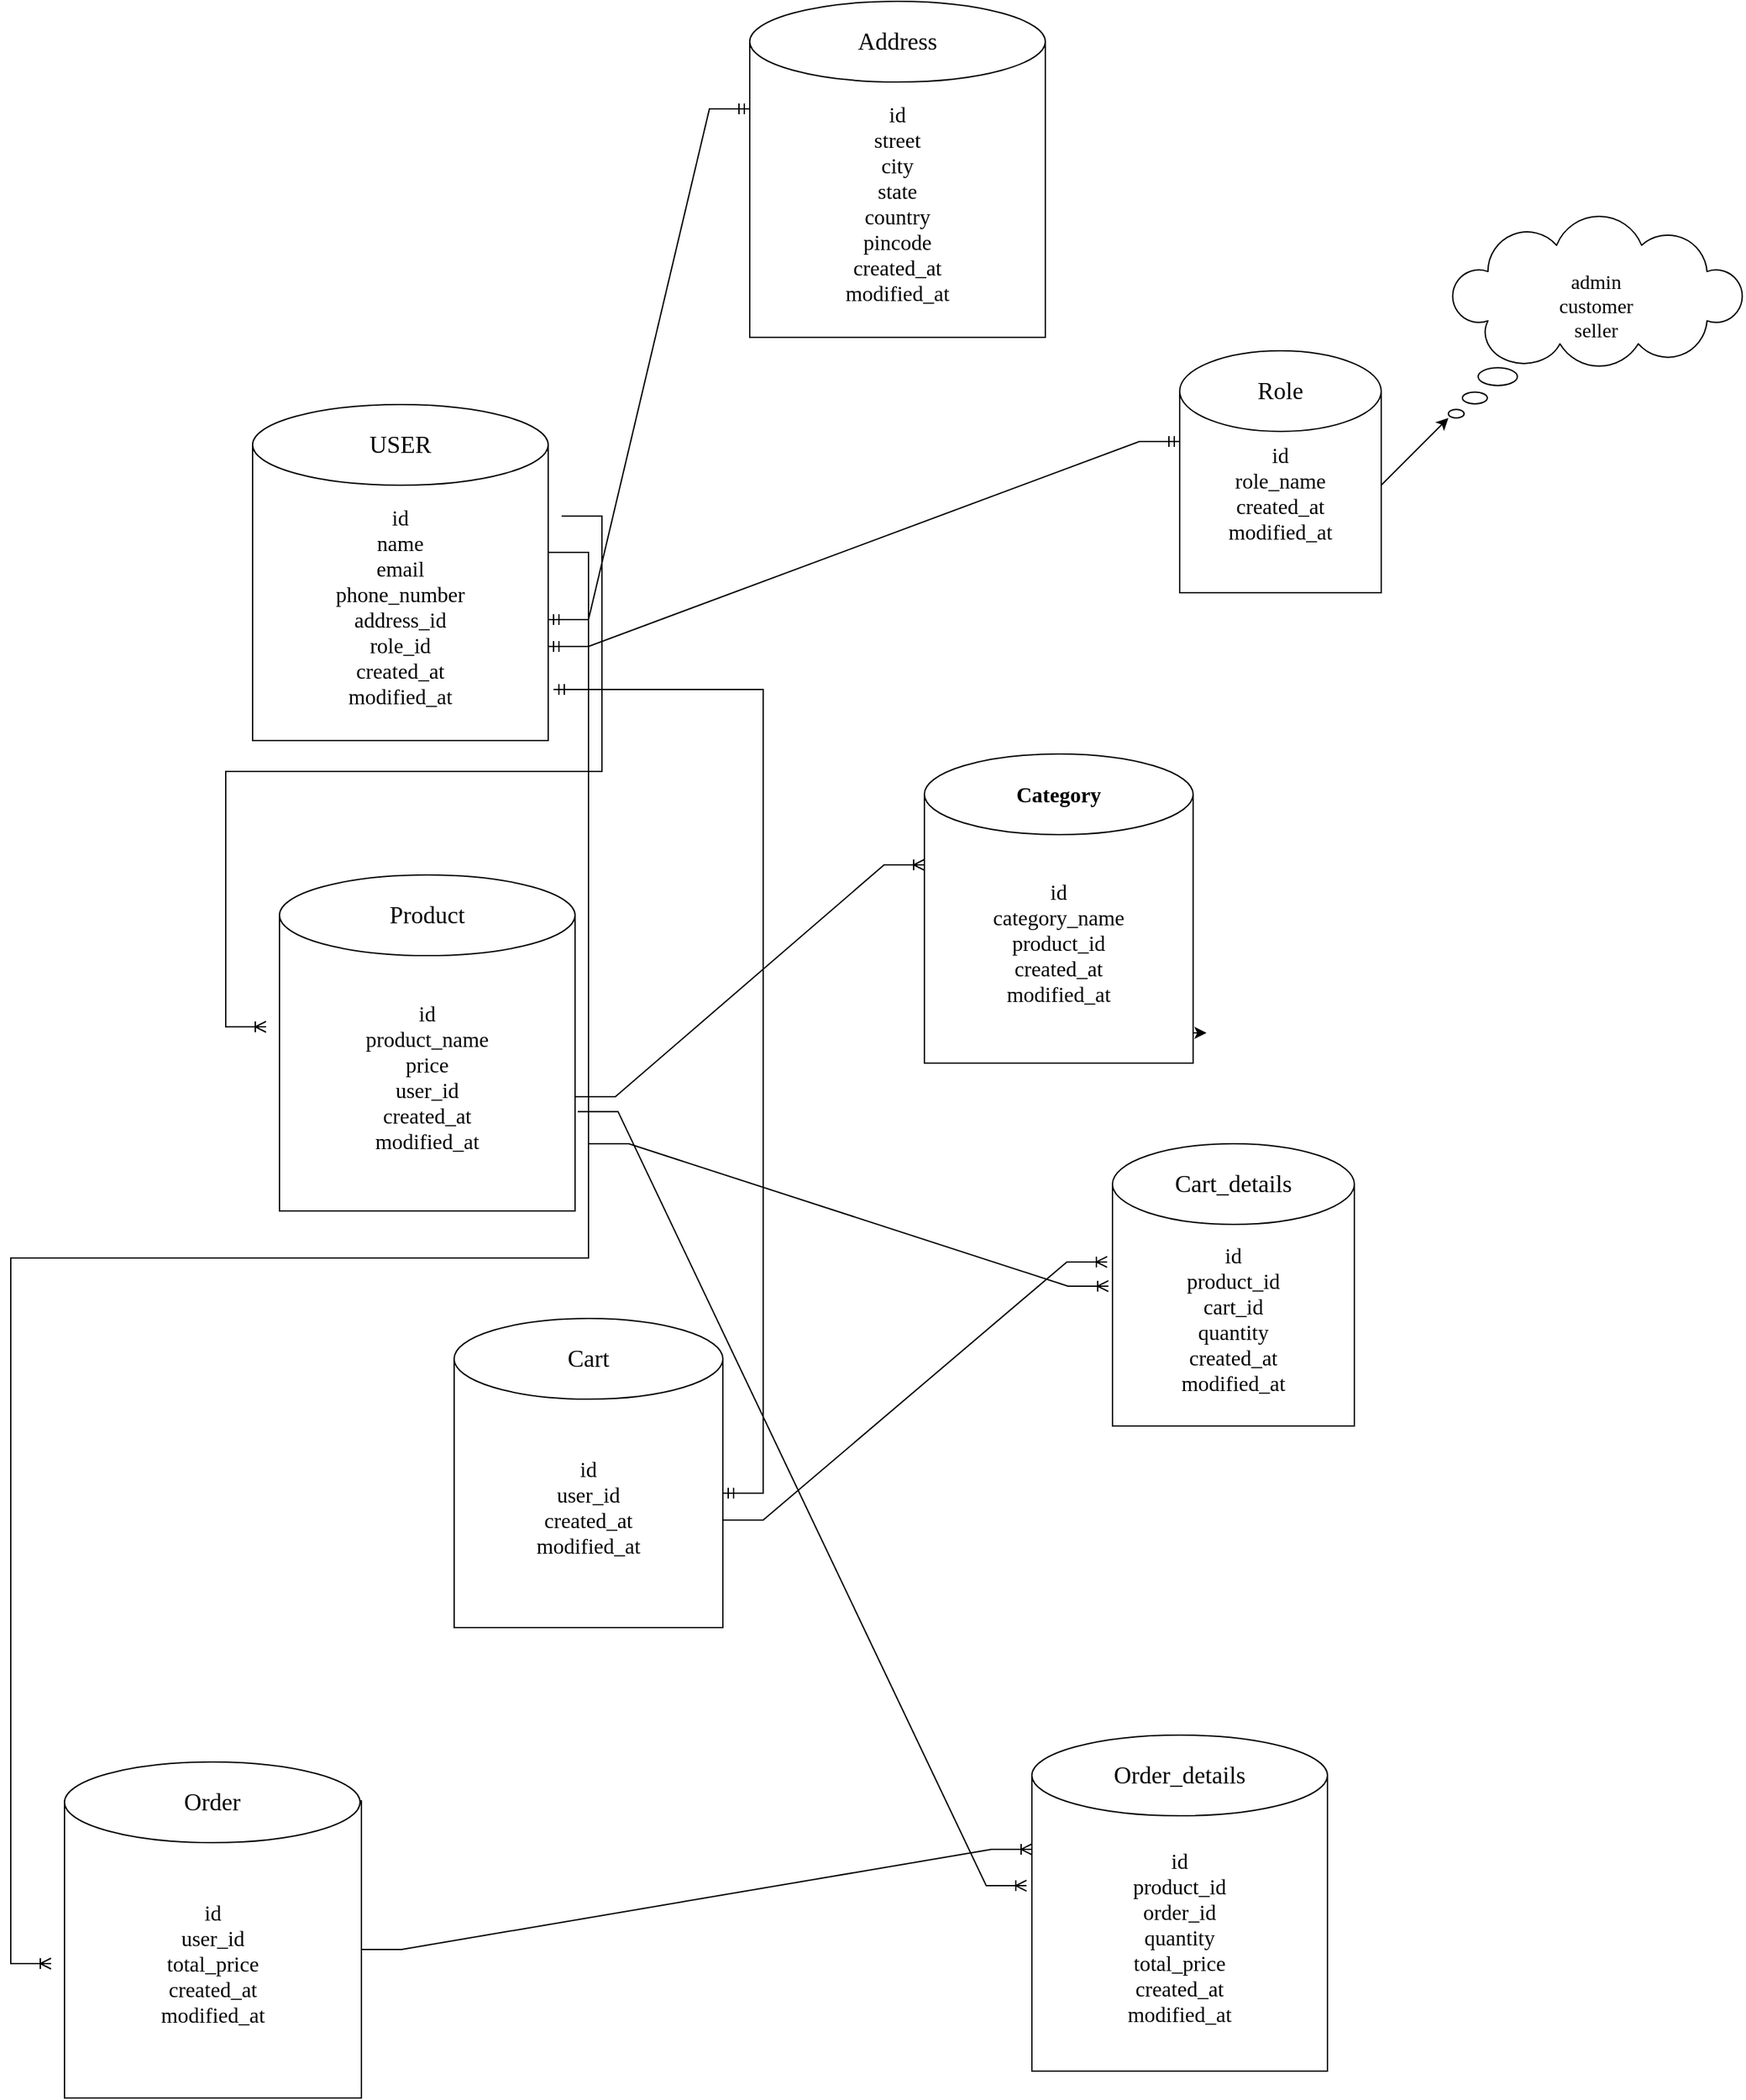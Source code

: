 <mxfile version="20.2.6" type="device" pages="2"><diagram id="EoUhZ3x6hn0drEoa8kx5" name="Page-1"><mxGraphModel dx="3705" dy="2849" grid="1" gridSize="10" guides="1" tooltips="1" connect="1" arrows="1" fold="1" page="1" pageScale="1" pageWidth="827" pageHeight="1169" math="0" shadow="0"><root><mxCell id="0"/><mxCell id="1" parent="0"/><mxCell id="xKpHLUl4rNITbZn0P9TU-1" value="&#10;&#10;id&#10;name&#10;email&#10;phone_number&#10;address_id&#10;role_id&#10;created_at&#10;modified_at&#10;" style="aspect=fixed;fontFamily=Times New Roman;fontSize=16;align=center;" parent="1" vertex="1"><mxGeometry x="-360" y="170" width="220" height="220" as="geometry"/></mxCell><mxCell id="xKpHLUl4rNITbZn0P9TU-8" value="USER" style="ellipse;whiteSpace=wrap;html=1;align=center;newEdgeStyle={&quot;edgeStyle&quot;:&quot;entityRelationEdgeStyle&quot;,&quot;startArrow&quot;:&quot;none&quot;,&quot;endArrow&quot;:&quot;none&quot;,&quot;segment&quot;:10,&quot;curved&quot;:1};treeFolding=1;treeMoving=1;fontSize=18;fontFamily=Times New Roman;" parent="1" vertex="1" collapsed="1"><mxGeometry x="-360" y="140" width="220" height="60" as="geometry"/></mxCell><mxCell id="xKpHLUl4rNITbZn0P9TU-10" value="&#10;&#10;id&#10;street&#10;city&#10;state&#10;country&#10;pincode&#10;created_at&#10;modified_at&#10;" style="aspect=fixed;fontFamily=Times New Roman;fontSize=16;align=center;" parent="1" vertex="1"><mxGeometry x="10" y="-130" width="220" height="220" as="geometry"/></mxCell><mxCell id="xKpHLUl4rNITbZn0P9TU-14" value="&#10;id&#10;role_name&#10;created_at&#10;modified_at&#10;" style="aspect=fixed;fontFamily=Times New Roman;fontSize=16;align=center;" parent="1" vertex="1"><mxGeometry x="330" y="130" width="150" height="150" as="geometry"/></mxCell><mxCell id="xKpHLUl4rNITbZn0P9TU-19" value="Role" style="ellipse;whiteSpace=wrap;html=1;align=center;newEdgeStyle={&quot;edgeStyle&quot;:&quot;entityRelationEdgeStyle&quot;,&quot;startArrow&quot;:&quot;none&quot;,&quot;endArrow&quot;:&quot;none&quot;,&quot;segment&quot;:10,&quot;curved&quot;:1};treeFolding=1;treeMoving=1;fontSize=18;fontFamily=Times New Roman;" parent="1" vertex="1"><mxGeometry x="330" y="100" width="150" height="60" as="geometry"/></mxCell><mxCell id="xKpHLUl4rNITbZn0P9TU-20" value="Address" style="ellipse;whiteSpace=wrap;html=1;align=center;newEdgeStyle={&quot;edgeStyle&quot;:&quot;entityRelationEdgeStyle&quot;,&quot;startArrow&quot;:&quot;none&quot;,&quot;endArrow&quot;:&quot;none&quot;,&quot;segment&quot;:10,&quot;curved&quot;:1};treeFolding=1;treeMoving=1;fontSize=18;fontFamily=Times New Roman;" parent="1" vertex="1"><mxGeometry x="10" y="-160" width="220" height="60" as="geometry"/></mxCell><mxCell id="xKpHLUl4rNITbZn0P9TU-21" value="&#10;&#10;id&#10;product_name&#10;price&#10;user_id&#10;created_at&#10;modified_at&#10;" style="aspect=fixed;fontFamily=Times New Roman;fontSize=16;align=center;" parent="1" vertex="1"><mxGeometry x="-340" y="520" width="220" height="220" as="geometry"/></mxCell><mxCell id="xKpHLUl4rNITbZn0P9TU-98" style="edgeStyle=orthogonalEdgeStyle;rounded=0;orthogonalLoop=1;jettySize=auto;html=1;exitX=1;exitY=1;exitDx=0;exitDy=0;fontFamily=Times New Roman;fontSize=15;" parent="1" edge="1"><mxGeometry relative="1" as="geometry"><mxPoint x="350" y="608" as="targetPoint"/><mxPoint x="330" y="607.5" as="sourcePoint"/></mxGeometry></mxCell><mxCell id="xKpHLUl4rNITbZn0P9TU-41" value="" style="edgeStyle=entityRelationEdgeStyle;fontSize=12;html=1;endArrow=ERoneToMany;rounded=0;fontFamily=Times New Roman;entryX=0;entryY=0.5;entryDx=0;entryDy=0;" parent="1" edge="1"><mxGeometry width="100" height="100" relative="1" as="geometry"><mxPoint x="-120" y="655" as="sourcePoint"/><mxPoint x="140" y="482.5" as="targetPoint"/></mxGeometry></mxCell><mxCell id="xKpHLUl4rNITbZn0P9TU-69" value="" style="edgeStyle=entityRelationEdgeStyle;fontSize=12;html=1;endArrow=ERmandOne;startArrow=ERmandOne;rounded=0;fontFamily=Times New Roman;entryX=0;entryY=0.25;entryDx=0;entryDy=0;" parent="1" target="xKpHLUl4rNITbZn0P9TU-14" edge="1"><mxGeometry width="100" height="100" relative="1" as="geometry"><mxPoint x="-140" y="320" as="sourcePoint"/><mxPoint x="100" y="210" as="targetPoint"/></mxGeometry></mxCell><mxCell id="xKpHLUl4rNITbZn0P9TU-70" value="" style="edgeStyle=entityRelationEdgeStyle;fontSize=12;html=1;endArrow=ERmandOne;startArrow=ERmandOne;rounded=0;fontFamily=Times New Roman;entryX=0;entryY=0.25;entryDx=0;entryDy=0;" parent="1" edge="1"><mxGeometry width="100" height="100" relative="1" as="geometry"><mxPoint x="-140" y="300" as="sourcePoint"/><mxPoint x="10" y="-80" as="targetPoint"/></mxGeometry></mxCell><mxCell id="xKpHLUl4rNITbZn0P9TU-72" value="&#10;&#10;id&#10;user_id&#10;total_price&#10;created_at&#10;modified_at&#10;" style="aspect=fixed;fontFamily=Times New Roman;fontSize=16;align=center;" parent="1" vertex="1"><mxGeometry x="-500" y="1179" width="221" height="221" as="geometry"/></mxCell><mxCell id="xKpHLUl4rNITbZn0P9TU-73" value="&#10;&#10;id&#10;user_id&#10;created_at&#10;modified_at&#10;" style="aspect=fixed;fontFamily=Times New Roman;fontSize=16;align=center;" parent="1" vertex="1"><mxGeometry x="-210" y="850" width="200" height="200" as="geometry"/></mxCell><mxCell id="xKpHLUl4rNITbZn0P9TU-74" value="&#10;&#10;id&#10;product_id&#10;cart_id&#10;quantity&#10;created_at&#10;modified_at&#10;" style="aspect=fixed;fontFamily=Times New Roman;fontSize=16;align=center;" parent="1" vertex="1"><mxGeometry x="280" y="720" width="180" height="180" as="geometry"/></mxCell><mxCell id="xKpHLUl4rNITbZn0P9TU-75" value="&#10;&#10;id&#10;product_id&#10;order_id&#10;quantity&#10;total_price&#10;created_at&#10;modified_at&#10;" style="aspect=fixed;fontFamily=Times New Roman;fontSize=16;align=center;" parent="1" vertex="1"><mxGeometry x="220" y="1160" width="220" height="220" as="geometry"/></mxCell><mxCell id="xKpHLUl4rNITbZn0P9TU-76" value="Cart" style="ellipse;whiteSpace=wrap;html=1;align=center;newEdgeStyle={&quot;edgeStyle&quot;:&quot;entityRelationEdgeStyle&quot;,&quot;startArrow&quot;:&quot;none&quot;,&quot;endArrow&quot;:&quot;none&quot;,&quot;segment&quot;:10,&quot;curved&quot;:1};treeFolding=1;treeMoving=1;fontSize=18;fontFamily=Times New Roman;" parent="1" vertex="1" collapsed="1"><mxGeometry x="-210" y="820" width="200" height="60" as="geometry"/></mxCell><mxCell id="xKpHLUl4rNITbZn0P9TU-77" value="Cart_details" style="ellipse;whiteSpace=wrap;html=1;align=center;newEdgeStyle={&quot;edgeStyle&quot;:&quot;entityRelationEdgeStyle&quot;,&quot;startArrow&quot;:&quot;none&quot;,&quot;endArrow&quot;:&quot;none&quot;,&quot;segment&quot;:10,&quot;curved&quot;:1};treeFolding=1;treeMoving=1;fontSize=18;fontFamily=Times New Roman;" parent="1" vertex="1" collapsed="1"><mxGeometry x="280" y="690" width="180" height="60" as="geometry"/></mxCell><mxCell id="xKpHLUl4rNITbZn0P9TU-78" value="Product" style="ellipse;whiteSpace=wrap;html=1;align=center;newEdgeStyle={&quot;edgeStyle&quot;:&quot;entityRelationEdgeStyle&quot;,&quot;startArrow&quot;:&quot;none&quot;,&quot;endArrow&quot;:&quot;none&quot;,&quot;segment&quot;:10,&quot;curved&quot;:1};treeFolding=1;treeMoving=1;fontSize=18;fontFamily=Times New Roman;" parent="1" vertex="1" collapsed="1"><mxGeometry x="-340" y="490" width="220" height="60" as="geometry"/></mxCell><mxCell id="xKpHLUl4rNITbZn0P9TU-79" value="Order_details" style="ellipse;whiteSpace=wrap;html=1;align=center;newEdgeStyle={&quot;edgeStyle&quot;:&quot;entityRelationEdgeStyle&quot;,&quot;startArrow&quot;:&quot;none&quot;,&quot;endArrow&quot;:&quot;none&quot;,&quot;segment&quot;:10,&quot;curved&quot;:1};treeFolding=1;treeMoving=1;fontSize=18;fontFamily=Times New Roman;" parent="1" vertex="1" collapsed="1"><mxGeometry x="220" y="1130" width="220" height="60" as="geometry"/></mxCell><mxCell id="xKpHLUl4rNITbZn0P9TU-80" value="Order" style="ellipse;whiteSpace=wrap;html=1;align=center;newEdgeStyle={&quot;edgeStyle&quot;:&quot;entityRelationEdgeStyle&quot;,&quot;startArrow&quot;:&quot;none&quot;,&quot;endArrow&quot;:&quot;none&quot;,&quot;segment&quot;:10,&quot;curved&quot;:1};treeFolding=1;treeMoving=1;fontSize=18;fontFamily=Times New Roman;" parent="1" vertex="1" collapsed="1"><mxGeometry x="-500" y="1150" width="220" height="60" as="geometry"/></mxCell><mxCell id="xKpHLUl4rNITbZn0P9TU-82" value="" style="edgeStyle=entityRelationEdgeStyle;fontSize=12;html=1;endArrow=ERmandOne;startArrow=ERmandOne;rounded=0;fontFamily=Times New Roman;exitX=1.018;exitY=0.827;exitDx=0;exitDy=0;exitPerimeter=0;" parent="1" source="xKpHLUl4rNITbZn0P9TU-1" target="xKpHLUl4rNITbZn0P9TU-73" edge="1"><mxGeometry width="100" height="100" relative="1" as="geometry"><mxPoint x="-130" y="360" as="sourcePoint"/><mxPoint x="100" y="914" as="targetPoint"/></mxGeometry></mxCell><mxCell id="xKpHLUl4rNITbZn0P9TU-83" value="" style="edgeStyle=entityRelationEdgeStyle;fontSize=12;html=1;endArrow=ERoneToMany;rounded=0;fontFamily=Times New Roman;entryX=-0.022;entryY=0.322;entryDx=0;entryDy=0;entryPerimeter=0;" parent="1" target="xKpHLUl4rNITbZn0P9TU-74" edge="1"><mxGeometry width="100" height="100" relative="1" as="geometry"><mxPoint x="-10" y="970" as="sourcePoint"/><mxPoint x="90" y="870" as="targetPoint"/></mxGeometry></mxCell><mxCell id="xKpHLUl4rNITbZn0P9TU-89" value="" style="edgeStyle=entityRelationEdgeStyle;fontSize=12;html=1;endArrow=ERoneToMany;rounded=0;fontFamily=Times New Roman;entryX=0;entryY=0.25;entryDx=0;entryDy=0;exitX=1;exitY=0.5;exitDx=0;exitDy=0;" parent="1" source="xKpHLUl4rNITbZn0P9TU-72" target="xKpHLUl4rNITbZn0P9TU-75" edge="1"><mxGeometry width="100" height="100" relative="1" as="geometry"><mxPoint x="-270" y="1290" as="sourcePoint"/><mxPoint x="-170" y="1190" as="targetPoint"/></mxGeometry></mxCell><mxCell id="xKpHLUl4rNITbZn0P9TU-92" value="" style="endArrow=classic;html=1;rounded=0;fontFamily=Times New Roman;fontSize=15;" parent="1" edge="1"><mxGeometry width="50" height="50" relative="1" as="geometry"><mxPoint x="480" y="200" as="sourcePoint"/><mxPoint x="530" y="150" as="targetPoint"/></mxGeometry></mxCell><mxCell id="xKpHLUl4rNITbZn0P9TU-93" value="admin&lt;br&gt;customer&lt;br&gt;seller&lt;br&gt;&lt;br&gt;" style="whiteSpace=wrap;html=1;shape=mxgraph.basic.cloud_callout;fontFamily=Times New Roman;fontSize=15;" parent="1" vertex="1"><mxGeometry x="530" width="220" height="150" as="geometry"/></mxCell><mxCell id="xKpHLUl4rNITbZn0P9TU-99" value="&#10;&#10;id&#10;category_name&#10;product_id&#10;created_at&#10;modified_at&#10;" style="aspect=fixed;fontFamily=Times New Roman;fontSize=16;align=center;" parent="1" vertex="1"><mxGeometry x="140" y="430" width="200" height="200" as="geometry"/></mxCell><mxCell id="xKpHLUl4rNITbZn0P9TU-100" value="&lt;span style=&quot;font-size: 16px; font-weight: 700;&quot;&gt;Category&lt;/span&gt;" style="ellipse;whiteSpace=wrap;html=1;align=center;newEdgeStyle={&quot;edgeStyle&quot;:&quot;entityRelationEdgeStyle&quot;,&quot;startArrow&quot;:&quot;none&quot;,&quot;endArrow&quot;:&quot;none&quot;,&quot;segment&quot;:10,&quot;curved&quot;:1};treeFolding=1;treeMoving=1;fontSize=18;fontFamily=Times New Roman;" parent="1" vertex="1" collapsed="1"><mxGeometry x="140" y="400" width="200" height="60" as="geometry"/></mxCell><mxCell id="xKpHLUl4rNITbZn0P9TU-101" value="" style="edgeStyle=entityRelationEdgeStyle;fontSize=12;html=1;endArrow=ERoneToMany;rounded=0;fontFamily=Times New Roman;" parent="1" edge="1"><mxGeometry width="100" height="100" relative="1" as="geometry"><mxPoint x="-140" y="250" as="sourcePoint"/><mxPoint x="-510" y="1300" as="targetPoint"/></mxGeometry></mxCell><mxCell id="xKpHLUl4rNITbZn0P9TU-103" value="" style="edgeStyle=entityRelationEdgeStyle;fontSize=12;html=1;endArrow=ERoneToMany;rounded=0;fontFamily=Times New Roman;" parent="1" edge="1"><mxGeometry width="100" height="100" relative="1" as="geometry"><mxPoint x="-130" y="223" as="sourcePoint"/><mxPoint x="-350" y="603" as="targetPoint"/></mxGeometry></mxCell><mxCell id="fVUwnEbMDTO3LLAPjWKZ-1" value="" style="edgeStyle=entityRelationEdgeStyle;fontSize=12;html=1;endArrow=ERoneToMany;rounded=0;fontFamily=Times New Roman;entryX=-0.017;entryY=0.422;entryDx=0;entryDy=0;entryPerimeter=0;" parent="1" target="xKpHLUl4rNITbZn0P9TU-74" edge="1"><mxGeometry width="100" height="100" relative="1" as="geometry"><mxPoint x="-110" y="690" as="sourcePoint"/><mxPoint x="160" y="880" as="targetPoint"/></mxGeometry></mxCell><mxCell id="fVUwnEbMDTO3LLAPjWKZ-2" value="" style="edgeStyle=entityRelationEdgeStyle;fontSize=12;html=1;endArrow=ERoneToMany;rounded=0;fontFamily=Times New Roman;entryX=-0.018;entryY=0.373;entryDx=0;entryDy=0;entryPerimeter=0;exitX=1.009;exitY=0.664;exitDx=0;exitDy=0;exitPerimeter=0;" parent="1" source="xKpHLUl4rNITbZn0P9TU-21" target="xKpHLUl4rNITbZn0P9TU-75" edge="1"><mxGeometry width="100" height="100" relative="1" as="geometry"><mxPoint x="60" y="980" as="sourcePoint"/><mxPoint x="160" y="880" as="targetPoint"/></mxGeometry></mxCell></root></mxGraphModel></diagram><diagram id="UvwDowUvRonvZ_-xvq3r" name="Page-2"><mxGraphModel dx="1363" dy="736" grid="1" gridSize="10" guides="1" tooltips="1" connect="1" arrows="1" fold="1" page="1" pageScale="1" pageWidth="827" pageHeight="1169" background="#F1FAEE" math="0" shadow="0"><root><mxCell id="0"/><mxCell id="1" parent="0"/><mxCell id="JzmpPOKK5LHXUqcYGHy4-1" value="user" style="shape=table;startSize=30;container=1;collapsible=1;childLayout=tableLayout;fixedRows=1;rowLines=0;fontStyle=1;align=center;resizeLast=1;fontFamily=Times New Roman;fontSize=15;html=0;fillColor=#A8DADC;strokeColor=#457B9D;fontColor=#1D3557;" parent="1" vertex="1"><mxGeometry x="91" y="340" width="179" height="310" as="geometry"><mxRectangle x="90" y="340" width="70" height="30" as="alternateBounds"/></mxGeometry></mxCell><mxCell id="JzmpPOKK5LHXUqcYGHy4-2" value="" style="shape=tableRow;horizontal=0;startSize=0;swimlaneHead=0;swimlaneBody=0;fillColor=none;collapsible=0;dropTarget=0;points=[[0,0.5],[1,0.5]];portConstraint=eastwest;top=0;left=0;right=0;bottom=1;fontFamily=Times New Roman;fontSize=15;html=0;strokeColor=#457B9D;fontColor=#1D3557;" parent="JzmpPOKK5LHXUqcYGHy4-1" vertex="1"><mxGeometry y="30" width="179" height="30" as="geometry"/></mxCell><mxCell id="JzmpPOKK5LHXUqcYGHy4-3" value="PK" style="shape=partialRectangle;connectable=0;fillColor=none;top=0;left=0;bottom=0;right=0;fontStyle=1;overflow=hidden;fontFamily=Times New Roman;fontSize=15;html=0;strokeColor=#457B9D;fontColor=#1D3557;" parent="JzmpPOKK5LHXUqcYGHy4-2" vertex="1"><mxGeometry width="29" height="30" as="geometry"><mxRectangle width="29" height="30" as="alternateBounds"/></mxGeometry></mxCell><mxCell id="JzmpPOKK5LHXUqcYGHy4-4" value="id" style="shape=partialRectangle;connectable=0;fillColor=none;top=0;left=0;bottom=0;right=0;align=left;spacingLeft=6;fontStyle=0;overflow=hidden;fontFamily=Times New Roman;fontSize=15;html=0;strokeColor=#457B9D;fontColor=#1D3557;" parent="JzmpPOKK5LHXUqcYGHy4-2" vertex="1"><mxGeometry x="29" width="150" height="30" as="geometry"><mxRectangle width="150" height="30" as="alternateBounds"/></mxGeometry></mxCell><mxCell id="JzmpPOKK5LHXUqcYGHy4-5" value="" style="shape=tableRow;horizontal=0;startSize=0;swimlaneHead=0;swimlaneBody=0;fillColor=none;collapsible=0;dropTarget=0;points=[[0,0.5],[1,0.5]];portConstraint=eastwest;top=0;left=0;right=0;bottom=0;fontFamily=Times New Roman;fontSize=15;html=0;strokeColor=#457B9D;fontColor=#1D3557;" parent="JzmpPOKK5LHXUqcYGHy4-1" vertex="1"><mxGeometry y="60" width="179" height="30" as="geometry"/></mxCell><mxCell id="JzmpPOKK5LHXUqcYGHy4-6" value="" style="shape=partialRectangle;connectable=0;fillColor=none;top=0;left=0;bottom=0;right=0;editable=1;overflow=hidden;fontFamily=Times New Roman;fontSize=15;html=0;strokeColor=#457B9D;fontColor=#1D3557;" parent="JzmpPOKK5LHXUqcYGHy4-5" vertex="1"><mxGeometry width="29" height="30" as="geometry"><mxRectangle width="29" height="30" as="alternateBounds"/></mxGeometry></mxCell><mxCell id="JzmpPOKK5LHXUqcYGHy4-7" value="name" style="shape=partialRectangle;connectable=0;fillColor=none;top=0;left=0;bottom=0;right=0;align=left;spacingLeft=6;overflow=hidden;fontFamily=Times New Roman;fontSize=15;html=0;strokeColor=#457B9D;fontColor=#1D3557;" parent="JzmpPOKK5LHXUqcYGHy4-5" vertex="1"><mxGeometry x="29" width="150" height="30" as="geometry"><mxRectangle width="150" height="30" as="alternateBounds"/></mxGeometry></mxCell><mxCell id="TUEwr_0WnY6V33d7E0dx-31" value="" style="shape=tableRow;horizontal=0;startSize=0;swimlaneHead=0;swimlaneBody=0;fillColor=none;collapsible=0;dropTarget=0;points=[[0,0.5],[1,0.5]];portConstraint=eastwest;top=0;left=0;right=0;bottom=0;fontFamily=Times New Roman;fontSize=15;html=0;strokeColor=#457B9D;fontColor=#1D3557;" vertex="1" parent="JzmpPOKK5LHXUqcYGHy4-1"><mxGeometry y="90" width="179" height="30" as="geometry"/></mxCell><mxCell id="TUEwr_0WnY6V33d7E0dx-32" value="" style="shape=partialRectangle;connectable=0;fillColor=none;top=0;left=0;bottom=0;right=0;editable=1;overflow=hidden;fontFamily=Times New Roman;fontSize=15;html=0;strokeColor=#457B9D;fontColor=#1D3557;" vertex="1" parent="TUEwr_0WnY6V33d7E0dx-31"><mxGeometry width="29" height="30" as="geometry"><mxRectangle width="29" height="30" as="alternateBounds"/></mxGeometry></mxCell><mxCell id="TUEwr_0WnY6V33d7E0dx-33" value="name" style="shape=partialRectangle;connectable=0;fillColor=none;top=0;left=0;bottom=0;right=0;align=left;spacingLeft=6;overflow=hidden;fontFamily=Times New Roman;fontSize=15;html=0;strokeColor=#457B9D;fontColor=#1D3557;" vertex="1" parent="TUEwr_0WnY6V33d7E0dx-31"><mxGeometry x="29" width="150" height="30" as="geometry"><mxRectangle width="150" height="30" as="alternateBounds"/></mxGeometry></mxCell><mxCell id="JzmpPOKK5LHXUqcYGHy4-8" value="" style="shape=tableRow;horizontal=0;startSize=0;swimlaneHead=0;swimlaneBody=0;fillColor=none;collapsible=0;dropTarget=0;points=[[0,0.5],[1,0.5]];portConstraint=eastwest;top=0;left=0;right=0;bottom=0;fontFamily=Times New Roman;fontSize=15;html=0;strokeColor=#457B9D;fontColor=#1D3557;" parent="JzmpPOKK5LHXUqcYGHy4-1" vertex="1"><mxGeometry y="120" width="179" height="30" as="geometry"/></mxCell><mxCell id="JzmpPOKK5LHXUqcYGHy4-9" value="" style="shape=partialRectangle;connectable=0;fillColor=none;top=0;left=0;bottom=0;right=0;editable=1;overflow=hidden;fontFamily=Times New Roman;fontSize=15;html=0;strokeColor=#457B9D;fontColor=#1D3557;" parent="JzmpPOKK5LHXUqcYGHy4-8" vertex="1"><mxGeometry width="29" height="30" as="geometry"><mxRectangle width="29" height="30" as="alternateBounds"/></mxGeometry></mxCell><mxCell id="JzmpPOKK5LHXUqcYGHy4-10" value="email" style="shape=partialRectangle;connectable=0;fillColor=none;top=0;left=0;bottom=0;right=0;align=left;spacingLeft=6;overflow=hidden;fontFamily=Times New Roman;fontSize=15;html=0;strokeColor=#457B9D;fontColor=#1D3557;" parent="JzmpPOKK5LHXUqcYGHy4-8" vertex="1"><mxGeometry x="29" width="150" height="30" as="geometry"><mxRectangle width="150" height="30" as="alternateBounds"/></mxGeometry></mxCell><mxCell id="JzmpPOKK5LHXUqcYGHy4-11" value="" style="shape=tableRow;horizontal=0;startSize=0;swimlaneHead=0;swimlaneBody=0;fillColor=none;collapsible=0;dropTarget=0;points=[[0,0.5],[1,0.5]];portConstraint=eastwest;top=0;left=0;right=0;bottom=0;fontFamily=Times New Roman;fontSize=15;html=0;strokeColor=#457B9D;fontColor=#1D3557;" parent="JzmpPOKK5LHXUqcYGHy4-1" vertex="1"><mxGeometry y="150" width="179" height="30" as="geometry"/></mxCell><mxCell id="JzmpPOKK5LHXUqcYGHy4-12" value="" style="shape=partialRectangle;connectable=0;fillColor=none;top=0;left=0;bottom=0;right=0;editable=1;overflow=hidden;fontFamily=Times New Roman;fontSize=15;html=0;strokeColor=#457B9D;fontColor=#1D3557;" parent="JzmpPOKK5LHXUqcYGHy4-11" vertex="1"><mxGeometry width="29" height="30" as="geometry"><mxRectangle width="29" height="30" as="alternateBounds"/></mxGeometry></mxCell><mxCell id="JzmpPOKK5LHXUqcYGHy4-13" value="phone_number" style="shape=partialRectangle;connectable=0;fillColor=none;top=0;left=0;bottom=0;right=0;align=left;spacingLeft=6;overflow=hidden;fontFamily=Times New Roman;fontSize=15;html=0;strokeColor=#457B9D;fontColor=#1D3557;" parent="JzmpPOKK5LHXUqcYGHy4-11" vertex="1"><mxGeometry x="29" width="150" height="30" as="geometry"><mxRectangle width="150" height="30" as="alternateBounds"/></mxGeometry></mxCell><mxCell id="JzmpPOKK5LHXUqcYGHy4-402" value="" style="shape=tableRow;horizontal=0;startSize=0;swimlaneHead=0;swimlaneBody=0;fillColor=none;collapsible=0;dropTarget=0;points=[[0,0.5],[1,0.5]];portConstraint=eastwest;top=0;left=0;right=0;bottom=0;fontFamily=Times New Roman;fontSize=15;html=0;strokeColor=#457B9D;fontColor=#1D3557;" parent="JzmpPOKK5LHXUqcYGHy4-1" vertex="1"><mxGeometry y="180" width="179" height="30" as="geometry"/></mxCell><mxCell id="JzmpPOKK5LHXUqcYGHy4-403" value="" style="shape=partialRectangle;connectable=0;fillColor=none;top=0;left=0;bottom=0;right=0;editable=1;overflow=hidden;fontFamily=Times New Roman;fontSize=15;html=0;strokeColor=#457B9D;fontColor=#1D3557;" parent="JzmpPOKK5LHXUqcYGHy4-402" vertex="1"><mxGeometry width="29" height="30" as="geometry"><mxRectangle width="29" height="30" as="alternateBounds"/></mxGeometry></mxCell><mxCell id="JzmpPOKK5LHXUqcYGHy4-404" value="password" style="shape=partialRectangle;connectable=0;fillColor=none;top=0;left=0;bottom=0;right=0;align=left;spacingLeft=6;overflow=hidden;fontFamily=Times New Roman;fontSize=15;html=0;strokeColor=#457B9D;fontColor=#1D3557;" parent="JzmpPOKK5LHXUqcYGHy4-402" vertex="1"><mxGeometry x="29" width="150" height="30" as="geometry"><mxRectangle width="150" height="30" as="alternateBounds"/></mxGeometry></mxCell><mxCell id="JzmpPOKK5LHXUqcYGHy4-40" value="" style="shape=tableRow;horizontal=0;startSize=0;swimlaneHead=0;swimlaneBody=0;fillColor=none;collapsible=0;dropTarget=0;points=[[0,0.5],[1,0.5]];portConstraint=eastwest;top=0;left=0;right=0;bottom=1;fontFamily=Times New Roman;fontSize=15;html=0;strokeColor=#457B9D;fontColor=#1D3557;" parent="JzmpPOKK5LHXUqcYGHy4-1" vertex="1"><mxGeometry y="210" width="179" height="30" as="geometry"/></mxCell><mxCell id="JzmpPOKK5LHXUqcYGHy4-41" value="" style="shape=partialRectangle;connectable=0;fillColor=none;top=0;left=0;bottom=0;right=0;fontStyle=1;overflow=hidden;fontFamily=Times New Roman;fontSize=15;html=0;strokeColor=#457B9D;fontColor=#1D3557;" parent="JzmpPOKK5LHXUqcYGHy4-40" vertex="1"><mxGeometry width="29" height="30" as="geometry"><mxRectangle width="29" height="30" as="alternateBounds"/></mxGeometry></mxCell><mxCell id="JzmpPOKK5LHXUqcYGHy4-42" value="role_name" style="shape=partialRectangle;connectable=0;fillColor=none;top=0;left=0;bottom=0;right=0;align=left;spacingLeft=6;fontStyle=0;overflow=hidden;fontFamily=Times New Roman;fontSize=15;html=0;strokeColor=#457B9D;fontColor=#1D3557;" parent="JzmpPOKK5LHXUqcYGHy4-40" vertex="1"><mxGeometry x="29" width="150" height="30" as="geometry"><mxRectangle width="150" height="30" as="alternateBounds"/></mxGeometry></mxCell><mxCell id="JzmpPOKK5LHXUqcYGHy4-62" value="" style="shape=tableRow;horizontal=0;startSize=0;swimlaneHead=0;swimlaneBody=0;fillColor=none;collapsible=0;dropTarget=0;points=[[0,0.5],[1,0.5]];portConstraint=eastwest;top=0;left=0;right=0;bottom=0;fontFamily=Times New Roman;fontSize=15;html=0;strokeColor=#457B9D;fontColor=#1D3557;" parent="JzmpPOKK5LHXUqcYGHy4-1" vertex="1"><mxGeometry y="240" width="179" height="30" as="geometry"/></mxCell><mxCell id="JzmpPOKK5LHXUqcYGHy4-63" value="" style="shape=partialRectangle;connectable=0;fillColor=none;top=0;left=0;bottom=0;right=0;editable=1;overflow=hidden;fontFamily=Times New Roman;fontSize=15;html=0;strokeColor=#457B9D;fontColor=#1D3557;" parent="JzmpPOKK5LHXUqcYGHy4-62" vertex="1"><mxGeometry width="29" height="30" as="geometry"><mxRectangle width="29" height="30" as="alternateBounds"/></mxGeometry></mxCell><mxCell id="JzmpPOKK5LHXUqcYGHy4-64" value="created_at" style="shape=partialRectangle;connectable=0;fillColor=none;top=0;left=0;bottom=0;right=0;align=left;spacingLeft=6;overflow=hidden;fontFamily=Times New Roman;fontSize=15;html=0;strokeColor=#457B9D;fontColor=#1D3557;" parent="JzmpPOKK5LHXUqcYGHy4-62" vertex="1"><mxGeometry x="29" width="150" height="30" as="geometry"><mxRectangle width="150" height="30" as="alternateBounds"/></mxGeometry></mxCell><mxCell id="JzmpPOKK5LHXUqcYGHy4-65" value="" style="shape=tableRow;horizontal=0;startSize=0;swimlaneHead=0;swimlaneBody=0;fillColor=none;collapsible=0;dropTarget=0;points=[[0,0.5],[1,0.5]];portConstraint=eastwest;top=0;left=0;right=0;bottom=0;fontFamily=Times New Roman;fontSize=15;html=0;strokeColor=#457B9D;fontColor=#1D3557;" parent="JzmpPOKK5LHXUqcYGHy4-1" vertex="1"><mxGeometry y="270" width="179" height="30" as="geometry"/></mxCell><mxCell id="JzmpPOKK5LHXUqcYGHy4-66" value="" style="shape=partialRectangle;connectable=0;fillColor=none;top=0;left=0;bottom=0;right=0;editable=1;overflow=hidden;fontFamily=Times New Roman;fontSize=15;html=0;strokeColor=#457B9D;fontColor=#1D3557;" parent="JzmpPOKK5LHXUqcYGHy4-65" vertex="1"><mxGeometry width="29" height="30" as="geometry"><mxRectangle width="29" height="30" as="alternateBounds"/></mxGeometry></mxCell><mxCell id="JzmpPOKK5LHXUqcYGHy4-67" value="updated_at" style="shape=partialRectangle;connectable=0;fillColor=none;top=0;left=0;bottom=0;right=0;align=left;spacingLeft=6;overflow=hidden;fontFamily=Times New Roman;fontSize=15;html=0;strokeColor=#457B9D;fontColor=#1D3557;" parent="JzmpPOKK5LHXUqcYGHy4-65" vertex="1"><mxGeometry x="29" width="150" height="30" as="geometry"><mxRectangle width="150" height="30" as="alternateBounds"/></mxGeometry></mxCell><mxCell id="JzmpPOKK5LHXUqcYGHy4-68" value="address" style="shape=table;startSize=30;container=1;collapsible=1;childLayout=tableLayout;fixedRows=1;rowLines=0;fontStyle=1;align=center;resizeLast=1;fontFamily=Times New Roman;fontSize=15;html=0;fillColor=#A8DADC;strokeColor=#457B9D;fontColor=#1D3557;" parent="1" vertex="1"><mxGeometry x="413" y="340" width="179" height="310.0" as="geometry"><mxRectangle x="360" y="340" width="90" height="30" as="alternateBounds"/></mxGeometry></mxCell><mxCell id="JzmpPOKK5LHXUqcYGHy4-69" value="" style="shape=tableRow;horizontal=0;startSize=0;swimlaneHead=0;swimlaneBody=0;fillColor=none;collapsible=0;dropTarget=0;points=[[0,0.5],[1,0.5]];portConstraint=eastwest;top=0;left=0;right=0;bottom=1;fontFamily=Times New Roman;fontSize=15;html=0;strokeColor=#457B9D;fontColor=#1D3557;" parent="JzmpPOKK5LHXUqcYGHy4-68" vertex="1"><mxGeometry y="30" width="179" height="30" as="geometry"/></mxCell><mxCell id="JzmpPOKK5LHXUqcYGHy4-70" value="PK" style="shape=partialRectangle;connectable=0;fillColor=none;top=0;left=0;bottom=0;right=0;fontStyle=1;overflow=hidden;fontFamily=Times New Roman;fontSize=15;html=0;strokeColor=#457B9D;fontColor=#1D3557;" parent="JzmpPOKK5LHXUqcYGHy4-69" vertex="1"><mxGeometry width="30" height="30" as="geometry"><mxRectangle width="30" height="30" as="alternateBounds"/></mxGeometry></mxCell><mxCell id="JzmpPOKK5LHXUqcYGHy4-71" value="id" style="shape=partialRectangle;connectable=0;fillColor=none;top=0;left=0;bottom=0;right=0;align=left;spacingLeft=6;fontStyle=0;overflow=hidden;fontFamily=Times New Roman;fontSize=15;html=0;strokeColor=#457B9D;fontColor=#1D3557;" parent="JzmpPOKK5LHXUqcYGHy4-69" vertex="1"><mxGeometry x="30" width="149" height="30" as="geometry"><mxRectangle width="149" height="30" as="alternateBounds"/></mxGeometry></mxCell><mxCell id="JzmpPOKK5LHXUqcYGHy4-72" value="" style="shape=tableRow;horizontal=0;startSize=0;swimlaneHead=0;swimlaneBody=0;fillColor=none;collapsible=0;dropTarget=0;points=[[0,0.5],[1,0.5]];portConstraint=eastwest;top=0;left=0;right=0;bottom=0;fontFamily=Times New Roman;fontSize=15;html=0;strokeColor=#457B9D;fontColor=#1D3557;" parent="JzmpPOKK5LHXUqcYGHy4-68" vertex="1"><mxGeometry y="60" width="179" height="30" as="geometry"/></mxCell><mxCell id="JzmpPOKK5LHXUqcYGHy4-73" value="" style="shape=partialRectangle;connectable=0;fillColor=none;top=0;left=0;bottom=0;right=0;editable=1;overflow=hidden;fontFamily=Times New Roman;fontSize=15;html=0;strokeColor=#457B9D;fontColor=#1D3557;" parent="JzmpPOKK5LHXUqcYGHy4-72" vertex="1"><mxGeometry width="30" height="30" as="geometry"><mxRectangle width="30" height="30" as="alternateBounds"/></mxGeometry></mxCell><mxCell id="JzmpPOKK5LHXUqcYGHy4-74" value="street" style="shape=partialRectangle;connectable=0;fillColor=none;top=0;left=0;bottom=0;right=0;align=left;spacingLeft=6;overflow=hidden;fontFamily=Times New Roman;fontSize=15;html=0;strokeColor=#457B9D;fontColor=#1D3557;" parent="JzmpPOKK5LHXUqcYGHy4-72" vertex="1"><mxGeometry x="30" width="149" height="30" as="geometry"><mxRectangle width="149" height="30" as="alternateBounds"/></mxGeometry></mxCell><mxCell id="JzmpPOKK5LHXUqcYGHy4-75" value="" style="shape=tableRow;horizontal=0;startSize=0;swimlaneHead=0;swimlaneBody=0;fillColor=none;collapsible=0;dropTarget=0;points=[[0,0.5],[1,0.5]];portConstraint=eastwest;top=0;left=0;right=0;bottom=0;fontFamily=Times New Roman;fontSize=15;html=0;strokeColor=#457B9D;fontColor=#1D3557;" parent="JzmpPOKK5LHXUqcYGHy4-68" vertex="1"><mxGeometry y="90" width="179" height="30" as="geometry"/></mxCell><mxCell id="JzmpPOKK5LHXUqcYGHy4-76" value="" style="shape=partialRectangle;connectable=0;fillColor=none;top=0;left=0;bottom=0;right=0;editable=1;overflow=hidden;fontFamily=Times New Roman;fontSize=15;html=0;strokeColor=#457B9D;fontColor=#1D3557;" parent="JzmpPOKK5LHXUqcYGHy4-75" vertex="1"><mxGeometry width="30" height="30" as="geometry"><mxRectangle width="30" height="30" as="alternateBounds"/></mxGeometry></mxCell><mxCell id="JzmpPOKK5LHXUqcYGHy4-77" value="city" style="shape=partialRectangle;connectable=0;fillColor=none;top=0;left=0;bottom=0;right=0;align=left;spacingLeft=6;overflow=hidden;fontFamily=Times New Roman;fontSize=15;html=0;strokeColor=#457B9D;fontColor=#1D3557;" parent="JzmpPOKK5LHXUqcYGHy4-75" vertex="1"><mxGeometry x="30" width="149" height="30" as="geometry"><mxRectangle width="149" height="30" as="alternateBounds"/></mxGeometry></mxCell><mxCell id="JzmpPOKK5LHXUqcYGHy4-78" value="" style="shape=tableRow;horizontal=0;startSize=0;swimlaneHead=0;swimlaneBody=0;fillColor=none;collapsible=0;dropTarget=0;points=[[0,0.5],[1,0.5]];portConstraint=eastwest;top=0;left=0;right=0;bottom=0;fontFamily=Times New Roman;fontSize=15;html=0;strokeColor=#457B9D;fontColor=#1D3557;" parent="JzmpPOKK5LHXUqcYGHy4-68" vertex="1"><mxGeometry y="120" width="179" height="30" as="geometry"/></mxCell><mxCell id="JzmpPOKK5LHXUqcYGHy4-79" value="" style="shape=partialRectangle;connectable=0;fillColor=none;top=0;left=0;bottom=0;right=0;editable=1;overflow=hidden;fontFamily=Times New Roman;fontSize=15;html=0;strokeColor=#457B9D;fontColor=#1D3557;" parent="JzmpPOKK5LHXUqcYGHy4-78" vertex="1"><mxGeometry width="30" height="30" as="geometry"><mxRectangle width="30" height="30" as="alternateBounds"/></mxGeometry></mxCell><mxCell id="JzmpPOKK5LHXUqcYGHy4-80" value="state" style="shape=partialRectangle;connectable=0;fillColor=none;top=0;left=0;bottom=0;right=0;align=left;spacingLeft=6;overflow=hidden;fontFamily=Times New Roman;fontSize=15;html=0;strokeColor=#457B9D;fontColor=#1D3557;" parent="JzmpPOKK5LHXUqcYGHy4-78" vertex="1"><mxGeometry x="30" width="149" height="30" as="geometry"><mxRectangle width="149" height="30" as="alternateBounds"/></mxGeometry></mxCell><mxCell id="JzmpPOKK5LHXUqcYGHy4-407" value="" style="shape=tableRow;horizontal=0;startSize=0;swimlaneHead=0;swimlaneBody=0;fillColor=none;collapsible=0;dropTarget=0;points=[[0,0.5],[1,0.5]];portConstraint=eastwest;top=0;left=0;right=0;bottom=0;fontFamily=Times New Roman;fontSize=15;html=0;strokeColor=#457B9D;fontColor=#1D3557;" parent="JzmpPOKK5LHXUqcYGHy4-68" vertex="1"><mxGeometry y="150" width="179" height="30" as="geometry"/></mxCell><mxCell id="JzmpPOKK5LHXUqcYGHy4-408" value="" style="shape=partialRectangle;connectable=0;fillColor=none;top=0;left=0;bottom=0;right=0;editable=1;overflow=hidden;fontFamily=Times New Roman;fontSize=15;html=0;strokeColor=#457B9D;fontColor=#1D3557;" parent="JzmpPOKK5LHXUqcYGHy4-407" vertex="1"><mxGeometry width="30" height="30" as="geometry"><mxRectangle width="30" height="30" as="alternateBounds"/></mxGeometry></mxCell><mxCell id="JzmpPOKK5LHXUqcYGHy4-409" value="country" style="shape=partialRectangle;connectable=0;fillColor=none;top=0;left=0;bottom=0;right=0;align=left;spacingLeft=6;overflow=hidden;fontFamily=Times New Roman;fontSize=15;html=0;strokeColor=#457B9D;fontColor=#1D3557;" parent="JzmpPOKK5LHXUqcYGHy4-407" vertex="1"><mxGeometry x="30" width="149" height="30" as="geometry"><mxRectangle width="149" height="30" as="alternateBounds"/></mxGeometry></mxCell><mxCell id="JzmpPOKK5LHXUqcYGHy4-193" value="" style="shape=tableRow;horizontal=0;startSize=0;swimlaneHead=0;swimlaneBody=0;fillColor=none;collapsible=0;dropTarget=0;points=[[0,0.5],[1,0.5]];portConstraint=eastwest;top=0;left=0;right=0;bottom=0;fontFamily=Times New Roman;fontSize=15;html=0;strokeColor=#457B9D;fontColor=#1D3557;" parent="JzmpPOKK5LHXUqcYGHy4-68" vertex="1"><mxGeometry y="180" width="179" height="30" as="geometry"/></mxCell><mxCell id="JzmpPOKK5LHXUqcYGHy4-194" value="" style="shape=partialRectangle;connectable=0;fillColor=none;top=0;left=0;bottom=0;right=0;editable=1;overflow=hidden;fontFamily=Times New Roman;fontSize=15;html=0;strokeColor=#457B9D;fontColor=#1D3557;" parent="JzmpPOKK5LHXUqcYGHy4-193" vertex="1"><mxGeometry width="30" height="30" as="geometry"><mxRectangle width="30" height="30" as="alternateBounds"/></mxGeometry></mxCell><mxCell id="JzmpPOKK5LHXUqcYGHy4-195" value="pincode" style="shape=partialRectangle;connectable=0;fillColor=none;top=0;left=0;bottom=0;right=0;align=left;spacingLeft=6;overflow=hidden;fontFamily=Times New Roman;fontSize=15;html=0;strokeColor=#457B9D;fontColor=#1D3557;" parent="JzmpPOKK5LHXUqcYGHy4-193" vertex="1"><mxGeometry x="30" width="149" height="30" as="geometry"><mxRectangle width="149" height="30" as="alternateBounds"/></mxGeometry></mxCell><mxCell id="JzmpPOKK5LHXUqcYGHy4-410" value="" style="shape=tableRow;horizontal=0;startSize=0;swimlaneHead=0;swimlaneBody=0;fillColor=none;collapsible=0;dropTarget=0;points=[[0,0.5],[1,0.5]];portConstraint=eastwest;top=0;left=0;right=0;bottom=1;fontFamily=Times New Roman;fontSize=15;html=0;strokeColor=#457B9D;fontColor=#1D3557;" parent="JzmpPOKK5LHXUqcYGHy4-68" vertex="1"><mxGeometry y="210" width="179" height="30" as="geometry"/></mxCell><mxCell id="JzmpPOKK5LHXUqcYGHy4-411" value="FK" style="shape=partialRectangle;connectable=0;fillColor=none;top=0;left=0;bottom=0;right=0;fontStyle=1;overflow=hidden;fontFamily=Times New Roman;fontSize=15;html=0;strokeColor=#457B9D;fontColor=#1D3557;" parent="JzmpPOKK5LHXUqcYGHy4-410" vertex="1"><mxGeometry width="30" height="30" as="geometry"><mxRectangle width="30" height="30" as="alternateBounds"/></mxGeometry></mxCell><mxCell id="JzmpPOKK5LHXUqcYGHy4-412" value="user_id" style="shape=partialRectangle;connectable=0;fillColor=none;top=0;left=0;bottom=0;right=0;align=left;spacingLeft=6;fontStyle=0;overflow=hidden;fontFamily=Times New Roman;fontSize=15;html=0;strokeColor=#457B9D;fontColor=#1D3557;" parent="JzmpPOKK5LHXUqcYGHy4-410" vertex="1"><mxGeometry x="30" width="149" height="30" as="geometry"><mxRectangle width="149" height="30" as="alternateBounds"/></mxGeometry></mxCell><mxCell id="JzmpPOKK5LHXUqcYGHy4-87" value="" style="shape=tableRow;horizontal=0;startSize=0;swimlaneHead=0;swimlaneBody=0;fillColor=none;collapsible=0;dropTarget=0;points=[[0,0.5],[1,0.5]];portConstraint=eastwest;top=0;left=0;right=0;bottom=0;fontFamily=Times New Roman;fontSize=15;html=0;strokeColor=#457B9D;fontColor=#1D3557;" parent="JzmpPOKK5LHXUqcYGHy4-68" vertex="1"><mxGeometry y="240" width="179" height="30" as="geometry"/></mxCell><mxCell id="JzmpPOKK5LHXUqcYGHy4-88" value="" style="shape=partialRectangle;connectable=0;fillColor=none;top=0;left=0;bottom=0;right=0;editable=1;overflow=hidden;fontFamily=Times New Roman;fontSize=15;html=0;strokeColor=#457B9D;fontColor=#1D3557;" parent="JzmpPOKK5LHXUqcYGHy4-87" vertex="1"><mxGeometry width="30" height="30" as="geometry"><mxRectangle width="30" height="30" as="alternateBounds"/></mxGeometry></mxCell><mxCell id="JzmpPOKK5LHXUqcYGHy4-89" value="created_at" style="shape=partialRectangle;connectable=0;fillColor=none;top=0;left=0;bottom=0;right=0;align=left;spacingLeft=6;overflow=hidden;fontFamily=Times New Roman;fontSize=15;html=0;strokeColor=#457B9D;fontColor=#1D3557;" parent="JzmpPOKK5LHXUqcYGHy4-87" vertex="1"><mxGeometry x="30" width="149" height="30" as="geometry"><mxRectangle width="149" height="30" as="alternateBounds"/></mxGeometry></mxCell><mxCell id="JzmpPOKK5LHXUqcYGHy4-90" value="" style="shape=tableRow;horizontal=0;startSize=0;swimlaneHead=0;swimlaneBody=0;fillColor=none;collapsible=0;dropTarget=0;points=[[0,0.5],[1,0.5]];portConstraint=eastwest;top=0;left=0;right=0;bottom=0;fontFamily=Times New Roman;fontSize=15;html=0;strokeColor=#457B9D;fontColor=#1D3557;" parent="JzmpPOKK5LHXUqcYGHy4-68" vertex="1"><mxGeometry y="270" width="179" height="30" as="geometry"/></mxCell><mxCell id="JzmpPOKK5LHXUqcYGHy4-91" value="" style="shape=partialRectangle;connectable=0;fillColor=none;top=0;left=0;bottom=0;right=0;editable=1;overflow=hidden;fontFamily=Times New Roman;fontSize=15;html=0;strokeColor=#457B9D;fontColor=#1D3557;" parent="JzmpPOKK5LHXUqcYGHy4-90" vertex="1"><mxGeometry width="30" height="30" as="geometry"><mxRectangle width="30" height="30" as="alternateBounds"/></mxGeometry></mxCell><mxCell id="JzmpPOKK5LHXUqcYGHy4-92" value="updated_at" style="shape=partialRectangle;connectable=0;fillColor=none;top=0;left=0;bottom=0;right=0;align=left;spacingLeft=6;overflow=hidden;fontFamily=Times New Roman;fontSize=15;html=0;strokeColor=#457B9D;fontColor=#1D3557;" parent="JzmpPOKK5LHXUqcYGHy4-90" vertex="1"><mxGeometry x="30" width="149" height="30" as="geometry"><mxRectangle width="149" height="30" as="alternateBounds"/></mxGeometry></mxCell><mxCell id="JzmpPOKK5LHXUqcYGHy4-168" value="cart" style="shape=table;startSize=30;container=1;collapsible=1;childLayout=tableLayout;fixedRows=1;rowLines=0;fontStyle=1;align=center;resizeLast=1;fontFamily=Times New Roman;fontSize=15;html=0;fillColor=#A8DADC;strokeColor=#457B9D;fontColor=#1D3557;" parent="1" vertex="1"><mxGeometry x="480" y="720" width="249" height="165" as="geometry"><mxRectangle x="570" y="720" width="70" height="30" as="alternateBounds"/></mxGeometry></mxCell><mxCell id="JzmpPOKK5LHXUqcYGHy4-169" value="" style="shape=tableRow;horizontal=0;startSize=0;swimlaneHead=0;swimlaneBody=0;fillColor=none;collapsible=0;dropTarget=0;points=[[0,0.5],[1,0.5]];portConstraint=eastwest;top=0;left=0;right=0;bottom=1;fontFamily=Times New Roman;fontSize=15;html=0;strokeColor=#457B9D;fontColor=#1D3557;" parent="JzmpPOKK5LHXUqcYGHy4-168" vertex="1"><mxGeometry y="30" width="249" height="30" as="geometry"/></mxCell><mxCell id="JzmpPOKK5LHXUqcYGHy4-170" value="PK" style="shape=partialRectangle;connectable=0;fillColor=none;top=0;left=0;bottom=0;right=0;fontStyle=1;overflow=hidden;fontFamily=Times New Roman;fontSize=15;html=0;strokeColor=#457B9D;fontColor=#1D3557;" parent="JzmpPOKK5LHXUqcYGHy4-169" vertex="1"><mxGeometry width="50" height="30" as="geometry"><mxRectangle width="50" height="30" as="alternateBounds"/></mxGeometry></mxCell><mxCell id="JzmpPOKK5LHXUqcYGHy4-171" value="id" style="shape=partialRectangle;connectable=0;fillColor=none;top=0;left=0;bottom=0;right=0;align=left;spacingLeft=6;fontStyle=0;overflow=hidden;fontFamily=Times New Roman;fontSize=15;html=0;strokeColor=#457B9D;fontColor=#1D3557;" parent="JzmpPOKK5LHXUqcYGHy4-169" vertex="1"><mxGeometry x="50" width="199" height="30" as="geometry"><mxRectangle width="199" height="30" as="alternateBounds"/></mxGeometry></mxCell><mxCell id="JzmpPOKK5LHXUqcYGHy4-181" value="" style="shape=tableRow;horizontal=0;startSize=0;swimlaneHead=0;swimlaneBody=0;fillColor=none;collapsible=0;dropTarget=0;points=[[0,0.5],[1,0.5]];portConstraint=eastwest;top=0;left=0;right=0;bottom=1;fontFamily=Times New Roman;fontSize=15;html=0;strokeColor=#457B9D;fontColor=#1D3557;" parent="JzmpPOKK5LHXUqcYGHy4-168" vertex="1"><mxGeometry y="60" width="249" height="35" as="geometry"/></mxCell><mxCell id="JzmpPOKK5LHXUqcYGHy4-182" value="FK" style="shape=partialRectangle;connectable=0;fillColor=none;top=0;left=0;bottom=0;right=0;fontStyle=1;overflow=hidden;fontFamily=Times New Roman;fontSize=15;html=0;strokeColor=#457B9D;fontColor=#1D3557;" parent="JzmpPOKK5LHXUqcYGHy4-181" vertex="1"><mxGeometry width="50" height="35" as="geometry"><mxRectangle width="50" height="35" as="alternateBounds"/></mxGeometry></mxCell><mxCell id="JzmpPOKK5LHXUqcYGHy4-183" value="user_id" style="shape=partialRectangle;connectable=0;fillColor=none;top=0;left=0;bottom=0;right=0;align=left;spacingLeft=6;fontStyle=0;overflow=hidden;fontFamily=Times New Roman;fontSize=15;html=0;strokeColor=#457B9D;fontColor=#1D3557;" parent="JzmpPOKK5LHXUqcYGHy4-181" vertex="1"><mxGeometry x="50" width="199" height="35" as="geometry"><mxRectangle width="199" height="35" as="alternateBounds"/></mxGeometry></mxCell><mxCell id="JzmpPOKK5LHXUqcYGHy4-187" value="" style="shape=tableRow;horizontal=0;startSize=0;swimlaneHead=0;swimlaneBody=0;fillColor=none;collapsible=0;dropTarget=0;points=[[0,0.5],[1,0.5]];portConstraint=eastwest;top=0;left=0;right=0;bottom=0;fontFamily=Times New Roman;fontSize=15;html=0;strokeColor=#457B9D;fontColor=#1D3557;" parent="JzmpPOKK5LHXUqcYGHy4-168" vertex="1"><mxGeometry y="95" width="249" height="30" as="geometry"/></mxCell><mxCell id="JzmpPOKK5LHXUqcYGHy4-188" value="" style="shape=partialRectangle;connectable=0;fillColor=none;top=0;left=0;bottom=0;right=0;editable=1;overflow=hidden;fontFamily=Times New Roman;fontSize=15;html=0;strokeColor=#457B9D;fontColor=#1D3557;" parent="JzmpPOKK5LHXUqcYGHy4-187" vertex="1"><mxGeometry width="50" height="30" as="geometry"><mxRectangle width="50" height="30" as="alternateBounds"/></mxGeometry></mxCell><mxCell id="JzmpPOKK5LHXUqcYGHy4-189" value="created_at" style="shape=partialRectangle;connectable=0;fillColor=none;top=0;left=0;bottom=0;right=0;align=left;spacingLeft=6;overflow=hidden;fontFamily=Times New Roman;fontSize=15;html=0;strokeColor=#457B9D;fontColor=#1D3557;" parent="JzmpPOKK5LHXUqcYGHy4-187" vertex="1"><mxGeometry x="50" width="199" height="30" as="geometry"><mxRectangle width="199" height="30" as="alternateBounds"/></mxGeometry></mxCell><mxCell id="JzmpPOKK5LHXUqcYGHy4-190" value="" style="shape=tableRow;horizontal=0;startSize=0;swimlaneHead=0;swimlaneBody=0;fillColor=none;collapsible=0;dropTarget=0;points=[[0,0.5],[1,0.5]];portConstraint=eastwest;top=0;left=0;right=0;bottom=0;fontFamily=Times New Roman;fontSize=15;html=0;strokeColor=#457B9D;fontColor=#1D3557;" parent="JzmpPOKK5LHXUqcYGHy4-168" vertex="1"><mxGeometry y="125" width="249" height="30" as="geometry"/></mxCell><mxCell id="JzmpPOKK5LHXUqcYGHy4-191" value="" style="shape=partialRectangle;connectable=0;fillColor=none;top=0;left=0;bottom=0;right=0;editable=1;overflow=hidden;fontFamily=Times New Roman;fontSize=15;html=0;strokeColor=#457B9D;fontColor=#1D3557;" parent="JzmpPOKK5LHXUqcYGHy4-190" vertex="1"><mxGeometry width="50" height="30" as="geometry"><mxRectangle width="50" height="30" as="alternateBounds"/></mxGeometry></mxCell><mxCell id="JzmpPOKK5LHXUqcYGHy4-192" value="updated_at" style="shape=partialRectangle;connectable=0;fillColor=none;top=0;left=0;bottom=0;right=0;align=left;spacingLeft=6;overflow=hidden;fontFamily=Times New Roman;fontSize=15;html=0;strokeColor=#457B9D;fontColor=#1D3557;" parent="JzmpPOKK5LHXUqcYGHy4-190" vertex="1"><mxGeometry x="50" width="199" height="30" as="geometry"><mxRectangle width="199" height="30" as="alternateBounds"/></mxGeometry></mxCell><mxCell id="JzmpPOKK5LHXUqcYGHy4-209" value="product" style="shape=table;startSize=30;container=1;collapsible=1;childLayout=tableLayout;fixedRows=1;rowLines=0;fontStyle=1;align=center;resizeLast=1;fontFamily=Times New Roman;fontSize=15;html=0;fillColor=#A8DADC;strokeColor=#457B9D;fontColor=#1D3557;" parent="1" vertex="1"><mxGeometry x="70" y="703.5" width="179" height="278" as="geometry"><mxRectangle x="70" y="703.5" width="90" height="30" as="alternateBounds"/></mxGeometry></mxCell><mxCell id="JzmpPOKK5LHXUqcYGHy4-210" value="" style="shape=tableRow;horizontal=0;startSize=0;swimlaneHead=0;swimlaneBody=0;fillColor=none;collapsible=0;dropTarget=0;points=[[0,0.5],[1,0.5]];portConstraint=eastwest;top=0;left=0;right=0;bottom=1;fontFamily=Times New Roman;fontSize=15;html=0;strokeColor=#457B9D;fontColor=#1D3557;" parent="JzmpPOKK5LHXUqcYGHy4-209" vertex="1"><mxGeometry y="30" width="179" height="31" as="geometry"/></mxCell><mxCell id="JzmpPOKK5LHXUqcYGHy4-211" value="PK" style="shape=partialRectangle;connectable=0;fillColor=none;top=0;left=0;bottom=0;right=0;fontStyle=1;overflow=hidden;fontFamily=Times New Roman;fontSize=15;html=0;strokeColor=#457B9D;fontColor=#1D3557;" parent="JzmpPOKK5LHXUqcYGHy4-210" vertex="1"><mxGeometry width="30" height="31" as="geometry"><mxRectangle width="30" height="31" as="alternateBounds"/></mxGeometry></mxCell><mxCell id="JzmpPOKK5LHXUqcYGHy4-212" value="id" style="shape=partialRectangle;connectable=0;fillColor=none;top=0;left=0;bottom=0;right=0;align=left;spacingLeft=6;fontStyle=0;overflow=hidden;fontFamily=Times New Roman;fontSize=15;html=0;strokeColor=#457B9D;fontColor=#1D3557;" parent="JzmpPOKK5LHXUqcYGHy4-210" vertex="1"><mxGeometry x="30" width="149" height="31" as="geometry"><mxRectangle width="149" height="31" as="alternateBounds"/></mxGeometry></mxCell><mxCell id="JzmpPOKK5LHXUqcYGHy4-213" value="" style="shape=tableRow;horizontal=0;startSize=0;swimlaneHead=0;swimlaneBody=0;fillColor=none;collapsible=0;dropTarget=0;points=[[0,0.5],[1,0.5]];portConstraint=eastwest;top=0;left=0;right=0;bottom=0;fontFamily=Times New Roman;fontSize=15;html=0;strokeColor=#457B9D;fontColor=#1D3557;" parent="JzmpPOKK5LHXUqcYGHy4-209" vertex="1"><mxGeometry y="61" width="179" height="30" as="geometry"/></mxCell><mxCell id="JzmpPOKK5LHXUqcYGHy4-214" value="" style="shape=partialRectangle;connectable=0;fillColor=none;top=0;left=0;bottom=0;right=0;editable=1;overflow=hidden;fontFamily=Times New Roman;fontSize=15;html=0;strokeColor=#457B9D;fontColor=#1D3557;" parent="JzmpPOKK5LHXUqcYGHy4-213" vertex="1"><mxGeometry width="30" height="30" as="geometry"><mxRectangle width="30" height="30" as="alternateBounds"/></mxGeometry></mxCell><mxCell id="JzmpPOKK5LHXUqcYGHy4-215" value="product_name" style="shape=partialRectangle;connectable=0;fillColor=none;top=0;left=0;bottom=0;right=0;align=left;spacingLeft=6;overflow=hidden;fontFamily=Times New Roman;fontSize=15;html=0;strokeColor=#457B9D;fontColor=#1D3557;" parent="JzmpPOKK5LHXUqcYGHy4-213" vertex="1"><mxGeometry x="30" width="149" height="30" as="geometry"><mxRectangle width="149" height="30" as="alternateBounds"/></mxGeometry></mxCell><mxCell id="JzmpPOKK5LHXUqcYGHy4-216" value="" style="shape=tableRow;horizontal=0;startSize=0;swimlaneHead=0;swimlaneBody=0;fillColor=none;collapsible=0;dropTarget=0;points=[[0,0.5],[1,0.5]];portConstraint=eastwest;top=0;left=0;right=0;bottom=0;fontFamily=Times New Roman;fontSize=15;html=0;strokeColor=#457B9D;fontColor=#1D3557;" parent="JzmpPOKK5LHXUqcYGHy4-209" vertex="1"><mxGeometry y="91" width="179" height="30" as="geometry"/></mxCell><mxCell id="JzmpPOKK5LHXUqcYGHy4-217" value="" style="shape=partialRectangle;connectable=0;fillColor=none;top=0;left=0;bottom=0;right=0;editable=1;overflow=hidden;fontFamily=Times New Roman;fontSize=15;html=0;strokeColor=#457B9D;fontColor=#1D3557;" parent="JzmpPOKK5LHXUqcYGHy4-216" vertex="1"><mxGeometry width="30" height="30" as="geometry"><mxRectangle width="30" height="30" as="alternateBounds"/></mxGeometry></mxCell><mxCell id="JzmpPOKK5LHXUqcYGHy4-218" value="price" style="shape=partialRectangle;connectable=0;fillColor=none;top=0;left=0;bottom=0;right=0;align=left;spacingLeft=6;overflow=hidden;fontFamily=Times New Roman;fontSize=15;html=0;strokeColor=#457B9D;fontColor=#1D3557;" parent="JzmpPOKK5LHXUqcYGHy4-216" vertex="1"><mxGeometry x="30" width="149" height="30" as="geometry"><mxRectangle width="149" height="30" as="alternateBounds"/></mxGeometry></mxCell><mxCell id="TUEwr_0WnY6V33d7E0dx-35" value="" style="shape=tableRow;horizontal=0;startSize=0;swimlaneHead=0;swimlaneBody=0;fillColor=none;collapsible=0;dropTarget=0;points=[[0,0.5],[1,0.5]];portConstraint=eastwest;top=0;left=0;right=0;bottom=1;fontFamily=Times New Roman;fontSize=15;html=0;strokeColor=#457B9D;fontColor=#1D3557;" vertex="1" parent="JzmpPOKK5LHXUqcYGHy4-209"><mxGeometry y="121" width="179" height="30" as="geometry"/></mxCell><mxCell id="TUEwr_0WnY6V33d7E0dx-36" value="FK" style="shape=partialRectangle;connectable=0;fillColor=none;top=0;left=0;bottom=0;right=0;fontStyle=1;overflow=hidden;fontFamily=Times New Roman;fontSize=15;html=0;strokeColor=#457B9D;fontColor=#1D3557;" vertex="1" parent="TUEwr_0WnY6V33d7E0dx-35"><mxGeometry width="30" height="30" as="geometry"><mxRectangle width="30" height="30" as="alternateBounds"/></mxGeometry></mxCell><mxCell id="TUEwr_0WnY6V33d7E0dx-37" value="category_id" style="shape=partialRectangle;connectable=0;fillColor=none;top=0;left=0;bottom=0;right=0;align=left;spacingLeft=6;fontStyle=0;overflow=hidden;fontFamily=Times New Roman;fontSize=15;html=0;strokeColor=#457B9D;fontColor=#1D3557;" vertex="1" parent="TUEwr_0WnY6V33d7E0dx-35"><mxGeometry x="30" width="149" height="30" as="geometry"><mxRectangle width="149" height="30" as="alternateBounds"/></mxGeometry></mxCell><mxCell id="TUEwr_0WnY6V33d7E0dx-24" value="" style="shape=tableRow;horizontal=0;startSize=0;swimlaneHead=0;swimlaneBody=0;fillColor=none;collapsible=0;dropTarget=0;points=[[0,0.5],[1,0.5]];portConstraint=eastwest;top=0;left=0;right=0;bottom=0;fontFamily=Times New Roman;fontSize=15;html=0;strokeColor=#457B9D;fontColor=#1D3557;" vertex="1" parent="JzmpPOKK5LHXUqcYGHy4-209"><mxGeometry y="151" width="179" height="27" as="geometry"/></mxCell><mxCell id="TUEwr_0WnY6V33d7E0dx-25" value="" style="shape=partialRectangle;connectable=0;fillColor=none;top=0;left=0;bottom=0;right=0;editable=1;overflow=hidden;fontFamily=Times New Roman;fontSize=15;html=0;strokeColor=#457B9D;fontColor=#1D3557;" vertex="1" parent="TUEwr_0WnY6V33d7E0dx-24"><mxGeometry width="30" height="27" as="geometry"><mxRectangle width="30" height="27" as="alternateBounds"/></mxGeometry></mxCell><mxCell id="TUEwr_0WnY6V33d7E0dx-26" value="description" style="shape=partialRectangle;connectable=0;fillColor=none;top=0;left=0;bottom=0;right=0;align=left;spacingLeft=6;overflow=hidden;fontFamily=Times New Roman;fontSize=15;html=0;strokeColor=#457B9D;fontColor=#1D3557;" vertex="1" parent="TUEwr_0WnY6V33d7E0dx-24"><mxGeometry x="30" width="149" height="27" as="geometry"><mxRectangle width="149" height="27" as="alternateBounds"/></mxGeometry></mxCell><mxCell id="TUEwr_0WnY6V33d7E0dx-27" value="" style="shape=tableRow;horizontal=0;startSize=0;swimlaneHead=0;swimlaneBody=0;fillColor=none;collapsible=0;dropTarget=0;points=[[0,0.5],[1,0.5]];portConstraint=eastwest;top=0;left=0;right=0;bottom=0;fontFamily=Times New Roman;fontSize=15;html=0;strokeColor=#457B9D;fontColor=#1D3557;" vertex="1" parent="JzmpPOKK5LHXUqcYGHy4-209"><mxGeometry y="178" width="179" height="30" as="geometry"/></mxCell><mxCell id="TUEwr_0WnY6V33d7E0dx-28" value="" style="shape=partialRectangle;connectable=0;fillColor=none;top=0;left=0;bottom=0;right=0;editable=1;overflow=hidden;fontFamily=Times New Roman;fontSize=15;html=0;strokeColor=#457B9D;fontColor=#1D3557;" vertex="1" parent="TUEwr_0WnY6V33d7E0dx-27"><mxGeometry width="30" height="30" as="geometry"><mxRectangle width="30" height="30" as="alternateBounds"/></mxGeometry></mxCell><mxCell id="TUEwr_0WnY6V33d7E0dx-29" value="available_quantity" style="shape=partialRectangle;connectable=0;fillColor=none;top=0;left=0;bottom=0;right=0;align=left;spacingLeft=6;overflow=hidden;fontFamily=Times New Roman;fontSize=15;html=0;strokeColor=#457B9D;fontColor=#1D3557;" vertex="1" parent="TUEwr_0WnY6V33d7E0dx-27"><mxGeometry x="30" width="149" height="30" as="geometry"><mxRectangle width="149" height="30" as="alternateBounds"/></mxGeometry></mxCell><mxCell id="JzmpPOKK5LHXUqcYGHy4-234" value="" style="shape=tableRow;horizontal=0;startSize=0;swimlaneHead=0;swimlaneBody=0;fillColor=none;collapsible=0;dropTarget=0;points=[[0,0.5],[1,0.5]];portConstraint=eastwest;top=0;left=0;right=0;bottom=0;fontFamily=Times New Roman;fontSize=15;html=0;strokeColor=#457B9D;fontColor=#1D3557;" parent="JzmpPOKK5LHXUqcYGHy4-209" vertex="1"><mxGeometry y="208" width="179" height="30" as="geometry"/></mxCell><mxCell id="JzmpPOKK5LHXUqcYGHy4-235" value="" style="shape=partialRectangle;connectable=0;fillColor=none;top=0;left=0;bottom=0;right=0;editable=1;overflow=hidden;fontFamily=Times New Roman;fontSize=15;html=0;strokeColor=#457B9D;fontColor=#1D3557;" parent="JzmpPOKK5LHXUqcYGHy4-234" vertex="1"><mxGeometry width="30" height="30" as="geometry"><mxRectangle width="30" height="30" as="alternateBounds"/></mxGeometry></mxCell><mxCell id="JzmpPOKK5LHXUqcYGHy4-236" value="created_at" style="shape=partialRectangle;connectable=0;fillColor=none;top=0;left=0;bottom=0;right=0;align=left;spacingLeft=6;overflow=hidden;fontFamily=Times New Roman;fontSize=15;html=0;strokeColor=#457B9D;fontColor=#1D3557;" parent="JzmpPOKK5LHXUqcYGHy4-234" vertex="1"><mxGeometry x="30" width="149" height="30" as="geometry"><mxRectangle width="149" height="30" as="alternateBounds"/></mxGeometry></mxCell><mxCell id="JzmpPOKK5LHXUqcYGHy4-237" value="" style="shape=tableRow;horizontal=0;startSize=0;swimlaneHead=0;swimlaneBody=0;fillColor=none;collapsible=0;dropTarget=0;points=[[0,0.5],[1,0.5]];portConstraint=eastwest;top=0;left=0;right=0;bottom=0;fontFamily=Times New Roman;fontSize=15;html=0;strokeColor=#457B9D;fontColor=#1D3557;" parent="JzmpPOKK5LHXUqcYGHy4-209" vertex="1"><mxGeometry y="238" width="179" height="30" as="geometry"/></mxCell><mxCell id="JzmpPOKK5LHXUqcYGHy4-238" value="" style="shape=partialRectangle;connectable=0;fillColor=none;top=0;left=0;bottom=0;right=0;editable=1;overflow=hidden;fontFamily=Times New Roman;fontSize=15;html=0;strokeColor=#457B9D;fontColor=#1D3557;" parent="JzmpPOKK5LHXUqcYGHy4-237" vertex="1"><mxGeometry width="30" height="30" as="geometry"><mxRectangle width="30" height="30" as="alternateBounds"/></mxGeometry></mxCell><mxCell id="JzmpPOKK5LHXUqcYGHy4-239" value="updated_at" style="shape=partialRectangle;connectable=0;fillColor=none;top=0;left=0;bottom=0;right=0;align=left;spacingLeft=6;overflow=hidden;fontFamily=Times New Roman;fontSize=15;html=0;strokeColor=#457B9D;fontColor=#1D3557;" parent="JzmpPOKK5LHXUqcYGHy4-237" vertex="1"><mxGeometry x="30" width="149" height="30" as="geometry"><mxRectangle width="149" height="30" as="alternateBounds"/></mxGeometry></mxCell><mxCell id="JzmpPOKK5LHXUqcYGHy4-299" value="cart_items" style="shape=table;startSize=30;container=1;collapsible=1;childLayout=tableLayout;fixedRows=1;rowLines=0;fontStyle=1;align=center;resizeLast=1;fontFamily=Times New Roman;fontSize=15;html=0;fillColor=#A8DADC;strokeColor=#457B9D;fontColor=#1D3557;" parent="1" vertex="1"><mxGeometry x="870" y="720" width="179" height="245" as="geometry"><mxRectangle x="870" y="720" width="120" height="30" as="alternateBounds"/></mxGeometry></mxCell><mxCell id="JzmpPOKK5LHXUqcYGHy4-300" value="" style="shape=tableRow;horizontal=0;startSize=0;swimlaneHead=0;swimlaneBody=0;fillColor=none;collapsible=0;dropTarget=0;points=[[0,0.5],[1,0.5]];portConstraint=eastwest;top=0;left=0;right=0;bottom=1;fontFamily=Times New Roman;fontSize=15;html=0;strokeColor=#457B9D;fontColor=#1D3557;" parent="JzmpPOKK5LHXUqcYGHy4-299" vertex="1"><mxGeometry y="30" width="179" height="30" as="geometry"/></mxCell><mxCell id="JzmpPOKK5LHXUqcYGHy4-301" value="PK" style="shape=partialRectangle;connectable=0;fillColor=none;top=0;left=0;bottom=0;right=0;fontStyle=1;overflow=hidden;fontFamily=Times New Roman;fontSize=15;html=0;strokeColor=#457B9D;fontColor=#1D3557;" parent="JzmpPOKK5LHXUqcYGHy4-300" vertex="1"><mxGeometry width="50" height="30" as="geometry"><mxRectangle width="50" height="30" as="alternateBounds"/></mxGeometry></mxCell><mxCell id="JzmpPOKK5LHXUqcYGHy4-302" value="id" style="shape=partialRectangle;connectable=0;fillColor=none;top=0;left=0;bottom=0;right=0;align=left;spacingLeft=6;fontStyle=0;overflow=hidden;fontFamily=Times New Roman;fontSize=15;html=0;strokeColor=#457B9D;fontColor=#1D3557;" parent="JzmpPOKK5LHXUqcYGHy4-300" vertex="1"><mxGeometry x="50" width="129" height="30" as="geometry"><mxRectangle width="129" height="30" as="alternateBounds"/></mxGeometry></mxCell><mxCell id="JzmpPOKK5LHXUqcYGHy4-303" value="" style="shape=tableRow;horizontal=0;startSize=0;swimlaneHead=0;swimlaneBody=0;fillColor=none;collapsible=0;dropTarget=0;points=[[0,0.5],[1,0.5]];portConstraint=eastwest;top=0;left=0;right=0;bottom=1;fontFamily=Times New Roman;fontSize=15;html=0;strokeColor=#457B9D;fontColor=#1D3557;" parent="JzmpPOKK5LHXUqcYGHy4-299" vertex="1"><mxGeometry y="60" width="179" height="35" as="geometry"/></mxCell><mxCell id="JzmpPOKK5LHXUqcYGHy4-304" value="FK" style="shape=partialRectangle;connectable=0;fillColor=none;top=0;left=0;bottom=0;right=0;fontStyle=1;overflow=hidden;fontFamily=Times New Roman;fontSize=15;html=0;strokeColor=#457B9D;fontColor=#1D3557;" parent="JzmpPOKK5LHXUqcYGHy4-303" vertex="1"><mxGeometry width="50" height="35" as="geometry"><mxRectangle width="50" height="35" as="alternateBounds"/></mxGeometry></mxCell><mxCell id="JzmpPOKK5LHXUqcYGHy4-305" value="product_id" style="shape=partialRectangle;connectable=0;fillColor=none;top=0;left=0;bottom=0;right=0;align=left;spacingLeft=6;fontStyle=0;overflow=hidden;fontFamily=Times New Roman;fontSize=15;html=0;strokeColor=#457B9D;fontColor=#1D3557;" parent="JzmpPOKK5LHXUqcYGHy4-303" vertex="1"><mxGeometry x="50" width="129" height="35" as="geometry"><mxRectangle width="129" height="35" as="alternateBounds"/></mxGeometry></mxCell><mxCell id="JzmpPOKK5LHXUqcYGHy4-325" value="" style="shape=tableRow;horizontal=0;startSize=0;swimlaneHead=0;swimlaneBody=0;fillColor=none;collapsible=0;dropTarget=0;points=[[0,0.5],[1,0.5]];portConstraint=eastwest;top=0;left=0;right=0;bottom=1;fontFamily=Times New Roman;fontSize=15;html=0;strokeColor=#457B9D;fontColor=#1D3557;" parent="JzmpPOKK5LHXUqcYGHy4-299" vertex="1"><mxGeometry y="95" width="179" height="35" as="geometry"/></mxCell><mxCell id="JzmpPOKK5LHXUqcYGHy4-326" value="FK" style="shape=partialRectangle;connectable=0;fillColor=none;top=0;left=0;bottom=0;right=0;fontStyle=1;overflow=hidden;fontFamily=Times New Roman;fontSize=15;html=0;strokeColor=#457B9D;fontColor=#1D3557;" parent="JzmpPOKK5LHXUqcYGHy4-325" vertex="1"><mxGeometry width="50" height="35" as="geometry"><mxRectangle width="50" height="35" as="alternateBounds"/></mxGeometry></mxCell><mxCell id="JzmpPOKK5LHXUqcYGHy4-327" value="cart_id" style="shape=partialRectangle;connectable=0;fillColor=none;top=0;left=0;bottom=0;right=0;align=left;spacingLeft=6;fontStyle=0;overflow=hidden;fontFamily=Times New Roman;fontSize=15;html=0;strokeColor=#457B9D;fontColor=#1D3557;" parent="JzmpPOKK5LHXUqcYGHy4-325" vertex="1"><mxGeometry x="50" width="129" height="35" as="geometry"><mxRectangle width="129" height="35" as="alternateBounds"/></mxGeometry></mxCell><mxCell id="JzmpPOKK5LHXUqcYGHy4-328" value="" style="shape=tableRow;horizontal=0;startSize=0;swimlaneHead=0;swimlaneBody=0;fillColor=none;collapsible=0;dropTarget=0;points=[[0,0.5],[1,0.5]];portConstraint=eastwest;top=0;left=0;right=0;bottom=1;fontFamily=Times New Roman;fontSize=15;html=0;strokeColor=#457B9D;fontColor=#1D3557;" parent="JzmpPOKK5LHXUqcYGHy4-299" vertex="1"><mxGeometry y="130" width="179" height="35" as="geometry"/></mxCell><mxCell id="JzmpPOKK5LHXUqcYGHy4-329" value="" style="shape=partialRectangle;connectable=0;fillColor=none;top=0;left=0;bottom=0;right=0;fontStyle=1;overflow=hidden;fontFamily=Times New Roman;fontSize=15;html=0;strokeColor=#457B9D;fontColor=#1D3557;" parent="JzmpPOKK5LHXUqcYGHy4-328" vertex="1"><mxGeometry width="50" height="35" as="geometry"><mxRectangle width="50" height="35" as="alternateBounds"/></mxGeometry></mxCell><mxCell id="JzmpPOKK5LHXUqcYGHy4-330" value="quantity" style="shape=partialRectangle;connectable=0;fillColor=none;top=0;left=0;bottom=0;right=0;align=left;spacingLeft=6;fontStyle=0;overflow=hidden;fontFamily=Times New Roman;fontSize=15;html=0;strokeColor=#457B9D;fontColor=#1D3557;" parent="JzmpPOKK5LHXUqcYGHy4-328" vertex="1"><mxGeometry x="50" width="129" height="35" as="geometry"><mxRectangle width="129" height="35" as="alternateBounds"/></mxGeometry></mxCell><mxCell id="JzmpPOKK5LHXUqcYGHy4-331" value="" style="shape=tableRow;horizontal=0;startSize=0;swimlaneHead=0;swimlaneBody=0;fillColor=none;collapsible=0;dropTarget=0;points=[[0,0.5],[1,0.5]];portConstraint=eastwest;top=0;left=0;right=0;bottom=1;fontFamily=Times New Roman;fontSize=15;html=0;strokeColor=#457B9D;fontColor=#1D3557;" parent="JzmpPOKK5LHXUqcYGHy4-299" vertex="1"><mxGeometry y="165" width="179" height="35" as="geometry"/></mxCell><mxCell id="JzmpPOKK5LHXUqcYGHy4-332" value="" style="shape=partialRectangle;connectable=0;fillColor=none;top=0;left=0;bottom=0;right=0;fontStyle=1;overflow=hidden;fontFamily=Times New Roman;fontSize=15;html=0;strokeColor=#457B9D;fontColor=#1D3557;" parent="JzmpPOKK5LHXUqcYGHy4-331" vertex="1"><mxGeometry width="50" height="35" as="geometry"><mxRectangle width="50" height="35" as="alternateBounds"/></mxGeometry></mxCell><mxCell id="JzmpPOKK5LHXUqcYGHy4-333" value="created_at" style="shape=partialRectangle;connectable=0;fillColor=none;top=0;left=0;bottom=0;right=0;align=left;spacingLeft=6;fontStyle=0;overflow=hidden;fontFamily=Times New Roman;fontSize=15;html=0;strokeColor=#457B9D;fontColor=#1D3557;" parent="JzmpPOKK5LHXUqcYGHy4-331" vertex="1"><mxGeometry x="50" width="129" height="35" as="geometry"><mxRectangle width="129" height="35" as="alternateBounds"/></mxGeometry></mxCell><mxCell id="JzmpPOKK5LHXUqcYGHy4-334" value="" style="shape=tableRow;horizontal=0;startSize=0;swimlaneHead=0;swimlaneBody=0;fillColor=none;collapsible=0;dropTarget=0;points=[[0,0.5],[1,0.5]];portConstraint=eastwest;top=0;left=0;right=0;bottom=1;fontFamily=Times New Roman;fontSize=15;html=0;strokeColor=#457B9D;fontColor=#1D3557;" parent="JzmpPOKK5LHXUqcYGHy4-299" vertex="1"><mxGeometry y="200" width="179" height="35" as="geometry"/></mxCell><mxCell id="JzmpPOKK5LHXUqcYGHy4-335" value="" style="shape=partialRectangle;connectable=0;fillColor=none;top=0;left=0;bottom=0;right=0;fontStyle=1;overflow=hidden;fontFamily=Times New Roman;fontSize=15;html=0;strokeColor=#457B9D;fontColor=#1D3557;" parent="JzmpPOKK5LHXUqcYGHy4-334" vertex="1"><mxGeometry width="50" height="35" as="geometry"><mxRectangle width="50" height="35" as="alternateBounds"/></mxGeometry></mxCell><mxCell id="JzmpPOKK5LHXUqcYGHy4-336" value="updated_at" style="shape=partialRectangle;connectable=0;fillColor=none;top=0;left=0;bottom=0;right=0;align=left;spacingLeft=6;fontStyle=0;overflow=hidden;fontFamily=Times New Roman;fontSize=15;html=0;strokeColor=#457B9D;fontColor=#1D3557;" parent="JzmpPOKK5LHXUqcYGHy4-334" vertex="1"><mxGeometry x="50" width="129" height="35" as="geometry"><mxRectangle width="129" height="35" as="alternateBounds"/></mxGeometry></mxCell><mxCell id="JzmpPOKK5LHXUqcYGHy4-337" value="order" style="shape=table;startSize=30;container=1;collapsible=1;childLayout=tableLayout;fixedRows=1;rowLines=0;fontStyle=1;align=center;resizeLast=1;fontFamily=Times New Roman;fontSize=15;html=0;fillColor=#A8DADC;strokeColor=#457B9D;fontColor=#1D3557;" parent="1" vertex="1"><mxGeometry x="50" y="1050" width="190.0" height="295" as="geometry"><mxRectangle x="50" y="980" width="80" height="30" as="alternateBounds"/></mxGeometry></mxCell><mxCell id="JzmpPOKK5LHXUqcYGHy4-338" value="" style="shape=tableRow;horizontal=0;startSize=0;swimlaneHead=0;swimlaneBody=0;fillColor=none;collapsible=0;dropTarget=0;points=[[0,0.5],[1,0.5]];portConstraint=eastwest;top=0;left=0;right=0;bottom=1;fontFamily=Times New Roman;fontSize=15;html=0;strokeColor=#457B9D;fontColor=#1D3557;" parent="JzmpPOKK5LHXUqcYGHy4-337" vertex="1"><mxGeometry y="30" width="190.0" height="30" as="geometry"/></mxCell><mxCell id="JzmpPOKK5LHXUqcYGHy4-339" value="PK" style="shape=partialRectangle;connectable=0;fillColor=none;top=0;left=0;bottom=0;right=0;fontStyle=1;overflow=hidden;fontFamily=Times New Roman;fontSize=15;html=0;strokeColor=#457B9D;fontColor=#1D3557;" parent="JzmpPOKK5LHXUqcYGHy4-338" vertex="1"><mxGeometry width="50" height="30" as="geometry"><mxRectangle width="50" height="30" as="alternateBounds"/></mxGeometry></mxCell><mxCell id="JzmpPOKK5LHXUqcYGHy4-340" value="id" style="shape=partialRectangle;connectable=0;fillColor=none;top=0;left=0;bottom=0;right=0;align=left;spacingLeft=6;fontStyle=0;overflow=hidden;fontFamily=Times New Roman;fontSize=15;html=0;strokeColor=#457B9D;fontColor=#1D3557;" parent="JzmpPOKK5LHXUqcYGHy4-338" vertex="1"><mxGeometry x="50" width="140.0" height="30" as="geometry"><mxRectangle width="140.0" height="30" as="alternateBounds"/></mxGeometry></mxCell><mxCell id="JzmpPOKK5LHXUqcYGHy4-341" value="" style="shape=tableRow;horizontal=0;startSize=0;swimlaneHead=0;swimlaneBody=0;fillColor=none;collapsible=0;dropTarget=0;points=[[0,0.5],[1,0.5]];portConstraint=eastwest;top=0;left=0;right=0;bottom=1;fontFamily=Times New Roman;fontSize=15;html=0;strokeColor=#457B9D;fontColor=#1D3557;" parent="JzmpPOKK5LHXUqcYGHy4-337" vertex="1"><mxGeometry y="60" width="190.0" height="35" as="geometry"/></mxCell><mxCell id="JzmpPOKK5LHXUqcYGHy4-342" value="FK" style="shape=partialRectangle;connectable=0;fillColor=none;top=0;left=0;bottom=0;right=0;fontStyle=1;overflow=hidden;fontFamily=Times New Roman;fontSize=15;html=0;strokeColor=#457B9D;fontColor=#1D3557;" parent="JzmpPOKK5LHXUqcYGHy4-341" vertex="1"><mxGeometry width="50" height="35" as="geometry"><mxRectangle width="50" height="35" as="alternateBounds"/></mxGeometry></mxCell><mxCell id="JzmpPOKK5LHXUqcYGHy4-343" value="user_id" style="shape=partialRectangle;connectable=0;fillColor=none;top=0;left=0;bottom=0;right=0;align=left;spacingLeft=6;fontStyle=0;overflow=hidden;fontFamily=Times New Roman;fontSize=15;html=0;strokeColor=#457B9D;fontColor=#1D3557;" parent="JzmpPOKK5LHXUqcYGHy4-341" vertex="1"><mxGeometry x="50" width="140.0" height="35" as="geometry"><mxRectangle width="140.0" height="35" as="alternateBounds"/></mxGeometry></mxCell><mxCell id="TUEwr_0WnY6V33d7E0dx-48" value="" style="shape=tableRow;horizontal=0;startSize=0;swimlaneHead=0;swimlaneBody=0;fillColor=none;collapsible=0;dropTarget=0;points=[[0,0.5],[1,0.5]];portConstraint=eastwest;top=0;left=0;right=0;bottom=1;fontFamily=Times New Roman;fontSize=15;html=0;strokeColor=#457B9D;fontColor=#1D3557;" vertex="1" parent="JzmpPOKK5LHXUqcYGHy4-337"><mxGeometry y="95" width="190.0" height="35" as="geometry"/></mxCell><mxCell id="TUEwr_0WnY6V33d7E0dx-49" value="FK" style="shape=partialRectangle;connectable=0;fillColor=none;top=0;left=0;bottom=0;right=0;fontStyle=1;overflow=hidden;fontFamily=Times New Roman;fontSize=15;html=0;strokeColor=#457B9D;fontColor=#1D3557;" vertex="1" parent="TUEwr_0WnY6V33d7E0dx-48"><mxGeometry width="50" height="35" as="geometry"><mxRectangle width="50" height="35" as="alternateBounds"/></mxGeometry></mxCell><mxCell id="TUEwr_0WnY6V33d7E0dx-50" value="shipping_address_id" style="shape=partialRectangle;connectable=0;fillColor=none;top=0;left=0;bottom=0;right=0;align=left;spacingLeft=6;fontStyle=0;overflow=hidden;fontFamily=Times New Roman;fontSize=15;html=0;strokeColor=#457B9D;fontColor=#1D3557;" vertex="1" parent="TUEwr_0WnY6V33d7E0dx-48"><mxGeometry x="50" width="140.0" height="35" as="geometry"><mxRectangle width="140.0" height="35" as="alternateBounds"/></mxGeometry></mxCell><mxCell id="TUEwr_0WnY6V33d7E0dx-42" value="" style="shape=tableRow;horizontal=0;startSize=0;swimlaneHead=0;swimlaneBody=0;fillColor=none;collapsible=0;dropTarget=0;points=[[0,0.5],[1,0.5]];portConstraint=eastwest;top=0;left=0;right=0;bottom=0;fontFamily=Times New Roman;fontSize=15;html=0;strokeColor=#457B9D;fontColor=#1D3557;" vertex="1" parent="JzmpPOKK5LHXUqcYGHy4-337"><mxGeometry y="130" width="190.0" height="30" as="geometry"/></mxCell><mxCell id="TUEwr_0WnY6V33d7E0dx-43" value="" style="shape=partialRectangle;connectable=0;fillColor=none;top=0;left=0;bottom=0;right=0;editable=1;overflow=hidden;fontFamily=Times New Roman;fontSize=15;html=0;strokeColor=#457B9D;fontColor=#1D3557;" vertex="1" parent="TUEwr_0WnY6V33d7E0dx-42"><mxGeometry width="50" height="30" as="geometry"><mxRectangle width="50" height="30" as="alternateBounds"/></mxGeometry></mxCell><mxCell id="TUEwr_0WnY6V33d7E0dx-44" value="order_status" style="shape=partialRectangle;connectable=0;fillColor=none;top=0;left=0;bottom=0;right=0;align=left;spacingLeft=6;overflow=hidden;fontFamily=Times New Roman;fontSize=15;html=0;strokeColor=#457B9D;fontColor=#1D3557;" vertex="1" parent="TUEwr_0WnY6V33d7E0dx-42"><mxGeometry x="50" width="140.0" height="30" as="geometry"><mxRectangle width="140.0" height="30" as="alternateBounds"/></mxGeometry></mxCell><mxCell id="TUEwr_0WnY6V33d7E0dx-45" value="" style="shape=tableRow;horizontal=0;startSize=0;swimlaneHead=0;swimlaneBody=0;fillColor=none;collapsible=0;dropTarget=0;points=[[0,0.5],[1,0.5]];portConstraint=eastwest;top=0;left=0;right=0;bottom=0;fontFamily=Times New Roman;fontSize=15;html=0;strokeColor=#457B9D;fontColor=#1D3557;" vertex="1" parent="JzmpPOKK5LHXUqcYGHy4-337"><mxGeometry y="160" width="190.0" height="30" as="geometry"/></mxCell><mxCell id="TUEwr_0WnY6V33d7E0dx-46" value="" style="shape=partialRectangle;connectable=0;fillColor=none;top=0;left=0;bottom=0;right=0;editable=1;overflow=hidden;fontFamily=Times New Roman;fontSize=15;html=0;strokeColor=#457B9D;fontColor=#1D3557;" vertex="1" parent="TUEwr_0WnY6V33d7E0dx-45"><mxGeometry width="50" height="30" as="geometry"><mxRectangle width="50" height="30" as="alternateBounds"/></mxGeometry></mxCell><mxCell id="TUEwr_0WnY6V33d7E0dx-47" value="tracking_number" style="shape=partialRectangle;connectable=0;fillColor=none;top=0;left=0;bottom=0;right=0;align=left;spacingLeft=6;overflow=hidden;fontFamily=Times New Roman;fontSize=15;html=0;strokeColor=#457B9D;fontColor=#1D3557;" vertex="1" parent="TUEwr_0WnY6V33d7E0dx-45"><mxGeometry x="50" width="140.0" height="30" as="geometry"><mxRectangle width="140.0" height="30" as="alternateBounds"/></mxGeometry></mxCell><mxCell id="JzmpPOKK5LHXUqcYGHy4-347" value="" style="shape=tableRow;horizontal=0;startSize=0;swimlaneHead=0;swimlaneBody=0;fillColor=none;collapsible=0;dropTarget=0;points=[[0,0.5],[1,0.5]];portConstraint=eastwest;top=0;left=0;right=0;bottom=0;fontFamily=Times New Roman;fontSize=15;html=0;strokeColor=#457B9D;fontColor=#1D3557;" parent="JzmpPOKK5LHXUqcYGHy4-337" vertex="1"><mxGeometry y="190" width="190.0" height="30" as="geometry"/></mxCell><mxCell id="JzmpPOKK5LHXUqcYGHy4-348" value="" style="shape=partialRectangle;connectable=0;fillColor=none;top=0;left=0;bottom=0;right=0;editable=1;overflow=hidden;fontFamily=Times New Roman;fontSize=15;html=0;strokeColor=#457B9D;fontColor=#1D3557;" parent="JzmpPOKK5LHXUqcYGHy4-347" vertex="1"><mxGeometry width="50" height="30" as="geometry"><mxRectangle width="50" height="30" as="alternateBounds"/></mxGeometry></mxCell><mxCell id="JzmpPOKK5LHXUqcYGHy4-349" value="delivery_date" style="shape=partialRectangle;connectable=0;fillColor=none;top=0;left=0;bottom=0;right=0;align=left;spacingLeft=6;overflow=hidden;fontFamily=Times New Roman;fontSize=15;html=0;strokeColor=#457B9D;fontColor=#1D3557;" parent="JzmpPOKK5LHXUqcYGHy4-347" vertex="1"><mxGeometry x="50" width="140.0" height="30" as="geometry"><mxRectangle width="140.0" height="30" as="alternateBounds"/></mxGeometry></mxCell><mxCell id="JzmpPOKK5LHXUqcYGHy4-383" value="" style="shape=tableRow;horizontal=0;startSize=0;swimlaneHead=0;swimlaneBody=0;fillColor=none;collapsible=0;dropTarget=0;points=[[0,0.5],[1,0.5]];portConstraint=eastwest;top=0;left=0;right=0;bottom=0;fontFamily=Times New Roman;fontSize=15;html=0;strokeColor=#457B9D;fontColor=#1D3557;" parent="JzmpPOKK5LHXUqcYGHy4-337" vertex="1"><mxGeometry y="220" width="190.0" height="30" as="geometry"/></mxCell><mxCell id="JzmpPOKK5LHXUqcYGHy4-384" value="" style="shape=partialRectangle;connectable=0;fillColor=none;top=0;left=0;bottom=0;right=0;editable=1;overflow=hidden;fontFamily=Times New Roman;fontSize=15;html=0;strokeColor=#457B9D;fontColor=#1D3557;" parent="JzmpPOKK5LHXUqcYGHy4-383" vertex="1"><mxGeometry width="50" height="30" as="geometry"><mxRectangle width="50" height="30" as="alternateBounds"/></mxGeometry></mxCell><mxCell id="JzmpPOKK5LHXUqcYGHy4-385" value="created_at" style="shape=partialRectangle;connectable=0;fillColor=none;top=0;left=0;bottom=0;right=0;align=left;spacingLeft=6;overflow=hidden;fontFamily=Times New Roman;fontSize=15;html=0;strokeColor=#457B9D;fontColor=#1D3557;" parent="JzmpPOKK5LHXUqcYGHy4-383" vertex="1"><mxGeometry x="50" width="140.0" height="30" as="geometry"><mxRectangle width="140.0" height="30" as="alternateBounds"/></mxGeometry></mxCell><mxCell id="TUEwr_0WnY6V33d7E0dx-76" value="" style="shape=tableRow;horizontal=0;startSize=0;swimlaneHead=0;swimlaneBody=0;fillColor=none;collapsible=0;dropTarget=0;points=[[0,0.5],[1,0.5]];portConstraint=eastwest;top=0;left=0;right=0;bottom=0;fontFamily=Times New Roman;fontSize=15;html=0;strokeColor=#457B9D;fontColor=#1D3557;" vertex="1" parent="JzmpPOKK5LHXUqcYGHy4-337"><mxGeometry y="250" width="190.0" height="30" as="geometry"/></mxCell><mxCell id="TUEwr_0WnY6V33d7E0dx-77" value="" style="shape=partialRectangle;connectable=0;fillColor=none;top=0;left=0;bottom=0;right=0;editable=1;overflow=hidden;fontFamily=Times New Roman;fontSize=15;html=0;strokeColor=#457B9D;fontColor=#1D3557;" vertex="1" parent="TUEwr_0WnY6V33d7E0dx-76"><mxGeometry width="50" height="30" as="geometry"><mxRectangle width="50" height="30" as="alternateBounds"/></mxGeometry></mxCell><mxCell id="TUEwr_0WnY6V33d7E0dx-78" value="updated_at" style="shape=partialRectangle;connectable=0;fillColor=none;top=0;left=0;bottom=0;right=0;align=left;spacingLeft=6;overflow=hidden;fontFamily=Times New Roman;fontSize=15;html=0;strokeColor=#457B9D;fontColor=#1D3557;" vertex="1" parent="TUEwr_0WnY6V33d7E0dx-76"><mxGeometry x="50" width="140.0" height="30" as="geometry"><mxRectangle width="140.0" height="30" as="alternateBounds"/></mxGeometry></mxCell><mxCell id="JzmpPOKK5LHXUqcYGHy4-350" value="order_items" style="shape=table;startSize=30;container=1;collapsible=1;childLayout=tableLayout;fixedRows=1;rowLines=0;fontStyle=1;align=center;resizeLast=1;fontFamily=Times New Roman;fontSize=15;html=0;fillColor=#A8DADC;strokeColor=#457B9D;fontColor=#1D3557;" parent="1" vertex="1"><mxGeometry x="430" y="1020" width="179" height="272.5" as="geometry"/></mxCell><mxCell id="JzmpPOKK5LHXUqcYGHy4-351" value="" style="shape=tableRow;horizontal=0;startSize=0;swimlaneHead=0;swimlaneBody=0;fillColor=none;collapsible=0;dropTarget=0;points=[[0,0.5],[1,0.5]];portConstraint=eastwest;top=0;left=0;right=0;bottom=1;fontFamily=Times New Roman;fontSize=15;html=0;strokeColor=#457B9D;fontColor=#1D3557;" parent="JzmpPOKK5LHXUqcYGHy4-350" vertex="1"><mxGeometry y="30" width="179" height="30" as="geometry"/></mxCell><mxCell id="JzmpPOKK5LHXUqcYGHy4-352" value="PK" style="shape=partialRectangle;connectable=0;fillColor=none;top=0;left=0;bottom=0;right=0;fontStyle=1;overflow=hidden;fontFamily=Times New Roman;fontSize=15;html=0;strokeColor=#457B9D;fontColor=#1D3557;" parent="JzmpPOKK5LHXUqcYGHy4-351" vertex="1"><mxGeometry width="50" height="30" as="geometry"><mxRectangle width="50" height="30" as="alternateBounds"/></mxGeometry></mxCell><mxCell id="JzmpPOKK5LHXUqcYGHy4-353" value="id" style="shape=partialRectangle;connectable=0;fillColor=none;top=0;left=0;bottom=0;right=0;align=left;spacingLeft=6;fontStyle=0;overflow=hidden;fontFamily=Times New Roman;fontSize=15;html=0;strokeColor=#457B9D;fontColor=#1D3557;" parent="JzmpPOKK5LHXUqcYGHy4-351" vertex="1"><mxGeometry x="50" width="129" height="30" as="geometry"><mxRectangle width="129" height="30" as="alternateBounds"/></mxGeometry></mxCell><mxCell id="JzmpPOKK5LHXUqcYGHy4-354" value="" style="shape=tableRow;horizontal=0;startSize=0;swimlaneHead=0;swimlaneBody=0;fillColor=none;collapsible=0;dropTarget=0;points=[[0,0.5],[1,0.5]];portConstraint=eastwest;top=0;left=0;right=0;bottom=1;fontFamily=Times New Roman;fontSize=15;html=0;strokeColor=#457B9D;fontColor=#1D3557;" parent="JzmpPOKK5LHXUqcYGHy4-350" vertex="1"><mxGeometry y="60" width="179" height="35" as="geometry"/></mxCell><mxCell id="JzmpPOKK5LHXUqcYGHy4-355" value="FK" style="shape=partialRectangle;connectable=0;fillColor=none;top=0;left=0;bottom=0;right=0;fontStyle=1;overflow=hidden;fontFamily=Times New Roman;fontSize=15;html=0;strokeColor=#457B9D;fontColor=#1D3557;" parent="JzmpPOKK5LHXUqcYGHy4-354" vertex="1"><mxGeometry width="50" height="35" as="geometry"><mxRectangle width="50" height="35" as="alternateBounds"/></mxGeometry></mxCell><mxCell id="JzmpPOKK5LHXUqcYGHy4-356" value="product_id" style="shape=partialRectangle;connectable=0;fillColor=none;top=0;left=0;bottom=0;right=0;align=left;spacingLeft=6;fontStyle=0;overflow=hidden;fontFamily=Times New Roman;fontSize=15;html=0;strokeColor=#457B9D;fontColor=#1D3557;" parent="JzmpPOKK5LHXUqcYGHy4-354" vertex="1"><mxGeometry x="50" width="129" height="35" as="geometry"><mxRectangle width="129" height="35" as="alternateBounds"/></mxGeometry></mxCell><mxCell id="JzmpPOKK5LHXUqcYGHy4-357" value="" style="shape=tableRow;horizontal=0;startSize=0;swimlaneHead=0;swimlaneBody=0;fillColor=none;collapsible=0;dropTarget=0;points=[[0,0.5],[1,0.5]];portConstraint=eastwest;top=0;left=0;right=0;bottom=1;fontFamily=Times New Roman;fontSize=15;html=0;strokeColor=#457B9D;fontColor=#1D3557;" parent="JzmpPOKK5LHXUqcYGHy4-350" vertex="1"><mxGeometry y="95" width="179" height="35" as="geometry"/></mxCell><mxCell id="JzmpPOKK5LHXUqcYGHy4-358" value="FK" style="shape=partialRectangle;connectable=0;fillColor=none;top=0;left=0;bottom=0;right=0;fontStyle=1;overflow=hidden;fontFamily=Times New Roman;fontSize=15;html=0;strokeColor=#457B9D;fontColor=#1D3557;" parent="JzmpPOKK5LHXUqcYGHy4-357" vertex="1"><mxGeometry width="50" height="35" as="geometry"><mxRectangle width="50" height="35" as="alternateBounds"/></mxGeometry></mxCell><mxCell id="JzmpPOKK5LHXUqcYGHy4-359" value="order_id" style="shape=partialRectangle;connectable=0;fillColor=none;top=0;left=0;bottom=0;right=0;align=left;spacingLeft=6;fontStyle=0;overflow=hidden;fontFamily=Times New Roman;fontSize=15;html=0;strokeColor=#457B9D;fontColor=#1D3557;" parent="JzmpPOKK5LHXUqcYGHy4-357" vertex="1"><mxGeometry x="50" width="129" height="35" as="geometry"><mxRectangle width="129" height="35" as="alternateBounds"/></mxGeometry></mxCell><mxCell id="JzmpPOKK5LHXUqcYGHy4-386" value="" style="shape=tableRow;horizontal=0;startSize=0;swimlaneHead=0;swimlaneBody=0;fillColor=none;collapsible=0;dropTarget=0;points=[[0,0.5],[1,0.5]];portConstraint=eastwest;top=0;left=0;right=0;bottom=1;fontFamily=Times New Roman;fontSize=15;html=0;strokeColor=#457B9D;fontColor=#1D3557;" parent="JzmpPOKK5LHXUqcYGHy4-350" vertex="1"><mxGeometry y="130" width="179" height="35" as="geometry"/></mxCell><mxCell id="JzmpPOKK5LHXUqcYGHy4-387" value="" style="shape=partialRectangle;connectable=0;fillColor=none;top=0;left=0;bottom=0;right=0;fontStyle=1;overflow=hidden;fontFamily=Times New Roman;fontSize=15;html=0;strokeColor=#457B9D;fontColor=#1D3557;" parent="JzmpPOKK5LHXUqcYGHy4-386" vertex="1"><mxGeometry width="50" height="35" as="geometry"><mxRectangle width="50" height="35" as="alternateBounds"/></mxGeometry></mxCell><mxCell id="JzmpPOKK5LHXUqcYGHy4-388" value="quantity" style="shape=partialRectangle;connectable=0;fillColor=none;top=0;left=0;bottom=0;right=0;align=left;spacingLeft=6;fontStyle=0;overflow=hidden;fontFamily=Times New Roman;fontSize=15;html=0;strokeColor=#457B9D;fontColor=#1D3557;" parent="JzmpPOKK5LHXUqcYGHy4-386" vertex="1"><mxGeometry x="50" width="129" height="35" as="geometry"><mxRectangle width="129" height="35" as="alternateBounds"/></mxGeometry></mxCell><mxCell id="TUEwr_0WnY6V33d7E0dx-39" value="" style="shape=tableRow;horizontal=0;startSize=0;swimlaneHead=0;swimlaneBody=0;fillColor=none;collapsible=0;dropTarget=0;points=[[0,0.5],[1,0.5]];portConstraint=eastwest;top=0;left=0;right=0;bottom=1;fontFamily=Times New Roman;fontSize=15;html=0;strokeColor=#457B9D;fontColor=#1D3557;" vertex="1" parent="JzmpPOKK5LHXUqcYGHy4-350"><mxGeometry y="165" width="179" height="35" as="geometry"/></mxCell><mxCell id="TUEwr_0WnY6V33d7E0dx-40" value="" style="shape=partialRectangle;connectable=0;fillColor=none;top=0;left=0;bottom=0;right=0;fontStyle=1;overflow=hidden;fontFamily=Times New Roman;fontSize=15;html=0;strokeColor=#457B9D;fontColor=#1D3557;" vertex="1" parent="TUEwr_0WnY6V33d7E0dx-39"><mxGeometry width="50" height="35" as="geometry"><mxRectangle width="50" height="35" as="alternateBounds"/></mxGeometry></mxCell><mxCell id="TUEwr_0WnY6V33d7E0dx-41" value="total_price" style="shape=partialRectangle;connectable=0;fillColor=none;top=0;left=0;bottom=0;right=0;align=left;spacingLeft=6;fontStyle=0;overflow=hidden;fontFamily=Times New Roman;fontSize=15;html=0;strokeColor=#457B9D;fontColor=#1D3557;" vertex="1" parent="TUEwr_0WnY6V33d7E0dx-39"><mxGeometry x="50" width="129" height="35" as="geometry"><mxRectangle width="129" height="35" as="alternateBounds"/></mxGeometry></mxCell><mxCell id="JzmpPOKK5LHXUqcYGHy4-363" value="" style="shape=tableRow;horizontal=0;startSize=0;swimlaneHead=0;swimlaneBody=0;fillColor=none;collapsible=0;dropTarget=0;points=[[0,0.5],[1,0.5]];portConstraint=eastwest;top=0;left=0;right=0;bottom=1;fontFamily=Times New Roman;fontSize=15;html=0;strokeColor=#457B9D;fontColor=#1D3557;" parent="JzmpPOKK5LHXUqcYGHy4-350" vertex="1"><mxGeometry y="200" width="179" height="33" as="geometry"/></mxCell><mxCell id="JzmpPOKK5LHXUqcYGHy4-364" value="" style="shape=partialRectangle;connectable=0;fillColor=none;top=0;left=0;bottom=0;right=0;fontStyle=1;overflow=hidden;fontFamily=Times New Roman;fontSize=15;html=0;strokeColor=#457B9D;fontColor=#1D3557;" parent="JzmpPOKK5LHXUqcYGHy4-363" vertex="1"><mxGeometry width="50" height="33" as="geometry"><mxRectangle width="50" height="33" as="alternateBounds"/></mxGeometry></mxCell><mxCell id="JzmpPOKK5LHXUqcYGHy4-365" value="created_at" style="shape=partialRectangle;connectable=0;fillColor=none;top=0;left=0;bottom=0;right=0;align=left;spacingLeft=6;fontStyle=0;overflow=hidden;fontFamily=Times New Roman;fontSize=15;html=0;strokeColor=#457B9D;fontColor=#1D3557;" parent="JzmpPOKK5LHXUqcYGHy4-363" vertex="1"><mxGeometry x="50" width="129" height="33" as="geometry"><mxRectangle width="129" height="33" as="alternateBounds"/></mxGeometry></mxCell><mxCell id="JzmpPOKK5LHXUqcYGHy4-366" value="" style="shape=tableRow;horizontal=0;startSize=0;swimlaneHead=0;swimlaneBody=0;fillColor=none;collapsible=0;dropTarget=0;points=[[0,0.5],[1,0.5]];portConstraint=eastwest;top=0;left=0;right=0;bottom=1;fontFamily=Times New Roman;fontSize=15;html=0;strokeColor=#457B9D;fontColor=#1D3557;" parent="JzmpPOKK5LHXUqcYGHy4-350" vertex="1"><mxGeometry y="233" width="179" height="35" as="geometry"/></mxCell><mxCell id="JzmpPOKK5LHXUqcYGHy4-367" value="" style="shape=partialRectangle;connectable=0;fillColor=none;top=0;left=0;bottom=0;right=0;fontStyle=1;overflow=hidden;fontFamily=Times New Roman;fontSize=15;html=0;strokeColor=#457B9D;fontColor=#1D3557;" parent="JzmpPOKK5LHXUqcYGHy4-366" vertex="1"><mxGeometry width="50" height="35" as="geometry"><mxRectangle width="50" height="35" as="alternateBounds"/></mxGeometry></mxCell><mxCell id="JzmpPOKK5LHXUqcYGHy4-368" value="updated_at" style="shape=partialRectangle;connectable=0;fillColor=none;top=0;left=0;bottom=0;right=0;align=left;spacingLeft=6;fontStyle=0;overflow=hidden;fontFamily=Times New Roman;fontSize=15;html=0;strokeColor=#457B9D;fontColor=#1D3557;" parent="JzmpPOKK5LHXUqcYGHy4-366" vertex="1"><mxGeometry x="50" width="129" height="35" as="geometry"><mxRectangle width="129" height="35" as="alternateBounds"/></mxGeometry></mxCell><mxCell id="JzmpPOKK5LHXUqcYGHy4-396" value="" style="edgeStyle=orthogonalEdgeStyle;fontSize=12;html=1;endArrow=ERmandOne;startArrow=ERmandOne;rounded=0;fontFamily=Times New Roman;entryX=0;entryY=0.5;entryDx=0;entryDy=0;strokeColor=#457B9D;fontColor=#1D3557;labelBackgroundColor=#F1FAEE;exitX=0;exitY=0.5;exitDx=0;exitDy=0;" parent="1" source="JzmpPOKK5LHXUqcYGHy4-181" target="JzmpPOKK5LHXUqcYGHy4-2" edge="1"><mxGeometry width="100" height="100" relative="1" as="geometry"><mxPoint x="420" y="790" as="sourcePoint"/><mxPoint x="80" y="370" as="targetPoint"/><Array as="points"><mxPoint x="420" y="798"/><mxPoint x="410" y="797"/><mxPoint x="410" y="670"/><mxPoint x="50" y="670"/><mxPoint x="50" y="385"/></Array></mxGeometry></mxCell><mxCell id="JzmpPOKK5LHXUqcYGHy4-397" value="" style="edgeStyle=orthogonalEdgeStyle;fontSize=12;html=1;endArrow=ERoneToMany;rounded=0;fontFamily=Times New Roman;exitX=1;exitY=0.5;exitDx=0;exitDy=0;entryX=0;entryY=0.5;entryDx=0;entryDy=0;strokeColor=#457B9D;fontColor=#1D3557;labelBackgroundColor=#F1FAEE;" parent="1" source="JzmpPOKK5LHXUqcYGHy4-169" target="JzmpPOKK5LHXUqcYGHy4-325" edge="1"><mxGeometry width="100" height="100" relative="1" as="geometry"><mxPoint x="660" y="950" as="sourcePoint"/><mxPoint x="760" y="850" as="targetPoint"/></mxGeometry></mxCell><mxCell id="JzmpPOKK5LHXUqcYGHy4-399" value="" style="edgeStyle=orthogonalEdgeStyle;fontSize=12;html=1;endArrow=ERoneToMany;rounded=0;fontFamily=Times New Roman;exitX=1;exitY=0.5;exitDx=0;exitDy=0;strokeColor=#457B9D;fontColor=#1D3557;labelBackgroundColor=#F1FAEE;entryX=1;entryY=0.5;entryDx=0;entryDy=0;" parent="1" source="JzmpPOKK5LHXUqcYGHy4-2" target="JzmpPOKK5LHXUqcYGHy4-341" edge="1"><mxGeometry width="100" height="100" relative="1" as="geometry"><mxPoint x="80" y="640" as="sourcePoint"/><mxPoint x="260" y="1128" as="targetPoint"/><Array as="points"><mxPoint x="310" y="385"/><mxPoint x="310" y="1127"/></Array></mxGeometry></mxCell><mxCell id="JzmpPOKK5LHXUqcYGHy4-398" value="" style="edgeStyle=orthogonalEdgeStyle;fontSize=12;html=1;endArrow=ERoneToMany;rounded=0;fontFamily=Times New Roman;exitX=1;exitY=0.5;exitDx=0;exitDy=0;entryX=0;entryY=0.5;entryDx=0;entryDy=0;strokeColor=#457B9D;fontColor=#1D3557;labelBackgroundColor=#F1FAEE;" parent="1" edge="1" target="JzmpPOKK5LHXUqcYGHy4-303"><mxGeometry width="100" height="100" relative="1" as="geometry"><mxPoint x="249" y="755" as="sourcePoint"/><mxPoint x="790" y="815" as="targetPoint"/><Array as="points"><mxPoint x="260" y="755"/><mxPoint x="260" y="950"/><mxPoint x="770" y="950"/><mxPoint x="770" y="797"/></Array></mxGeometry></mxCell><mxCell id="JzmpPOKK5LHXUqcYGHy4-400" value="" style="edgeStyle=entityRelationEdgeStyle;fontSize=12;html=1;endArrow=ERoneToMany;rounded=0;fontFamily=Times New Roman;exitX=1;exitY=0.5;exitDx=0;exitDy=0;entryX=-0.008;entryY=0.727;entryDx=0;entryDy=0;entryPerimeter=0;strokeColor=#457B9D;fontColor=#1D3557;labelBackgroundColor=#F1FAEE;" parent="1" source="JzmpPOKK5LHXUqcYGHy4-338" target="JzmpPOKK5LHXUqcYGHy4-357" edge="1"><mxGeometry width="100" height="100" relative="1" as="geometry"><mxPoint x="390" y="990" as="sourcePoint"/><mxPoint x="490" y="890" as="targetPoint"/></mxGeometry></mxCell><mxCell id="JzmpPOKK5LHXUqcYGHy4-401" value="" style="edgeStyle=orthogonalEdgeStyle;fontSize=12;html=1;endArrow=ERoneToMany;rounded=0;fontFamily=Times New Roman;exitX=0;exitY=0.5;exitDx=0;exitDy=0;entryX=0;entryY=0.5;entryDx=0;entryDy=0;strokeColor=#457B9D;fontColor=#1D3557;labelBackgroundColor=#F1FAEE;" parent="1" source="JzmpPOKK5LHXUqcYGHy4-210" target="JzmpPOKK5LHXUqcYGHy4-354" edge="1"><mxGeometry width="100" height="100" relative="1" as="geometry"><mxPoint x="390" y="990" as="sourcePoint"/><mxPoint x="490" y="890" as="targetPoint"/><Array as="points"><mxPoint x="70" y="745"/><mxPoint x="30" y="745"/><mxPoint x="30" y="1000"/><mxPoint x="340" y="1000"/><mxPoint x="340" y="1097"/></Array></mxGeometry></mxCell><mxCell id="TUEwr_0WnY6V33d7E0dx-30" value="" style="edgeStyle=orthogonalEdgeStyle;fontSize=12;html=1;endArrow=ERoneToMany;rounded=0;fontColor=#1D3557;strokeColor=#457B9D;fillColor=#A8DADC;exitX=0.994;exitY=0.1;exitDx=0;exitDy=0;exitPerimeter=0;entryX=0;entryY=0.5;entryDx=0;entryDy=0;labelBackgroundColor=#F1FAEE;" edge="1" parent="1" source="JzmpPOKK5LHXUqcYGHy4-2" target="JzmpPOKK5LHXUqcYGHy4-410"><mxGeometry width="100" height="100" relative="1" as="geometry"><mxPoint x="430" y="600" as="sourcePoint"/><mxPoint x="530" y="500" as="targetPoint"/></mxGeometry></mxCell><mxCell id="TUEwr_0WnY6V33d7E0dx-79" value="" style="edgeStyle=orthogonalEdgeStyle;fontSize=12;html=1;endArrow=ERoneToMany;rounded=0;fontColor=#1D3557;strokeColor=#457B9D;fillColor=#A8DADC;exitX=0;exitY=0.5;exitDx=0;exitDy=0;entryX=1;entryY=0.5;entryDx=0;entryDy=0;" edge="1" parent="1" source="JzmpPOKK5LHXUqcYGHy4-69" target="TUEwr_0WnY6V33d7E0dx-48"><mxGeometry width="100" height="100" relative="1" as="geometry"><mxPoint x="360" y="600" as="sourcePoint"/><mxPoint x="250" y="1160" as="targetPoint"/><Array as="points"><mxPoint x="360" y="385"/><mxPoint x="360" y="1163"/></Array></mxGeometry></mxCell></root></mxGraphModel></diagram></mxfile>